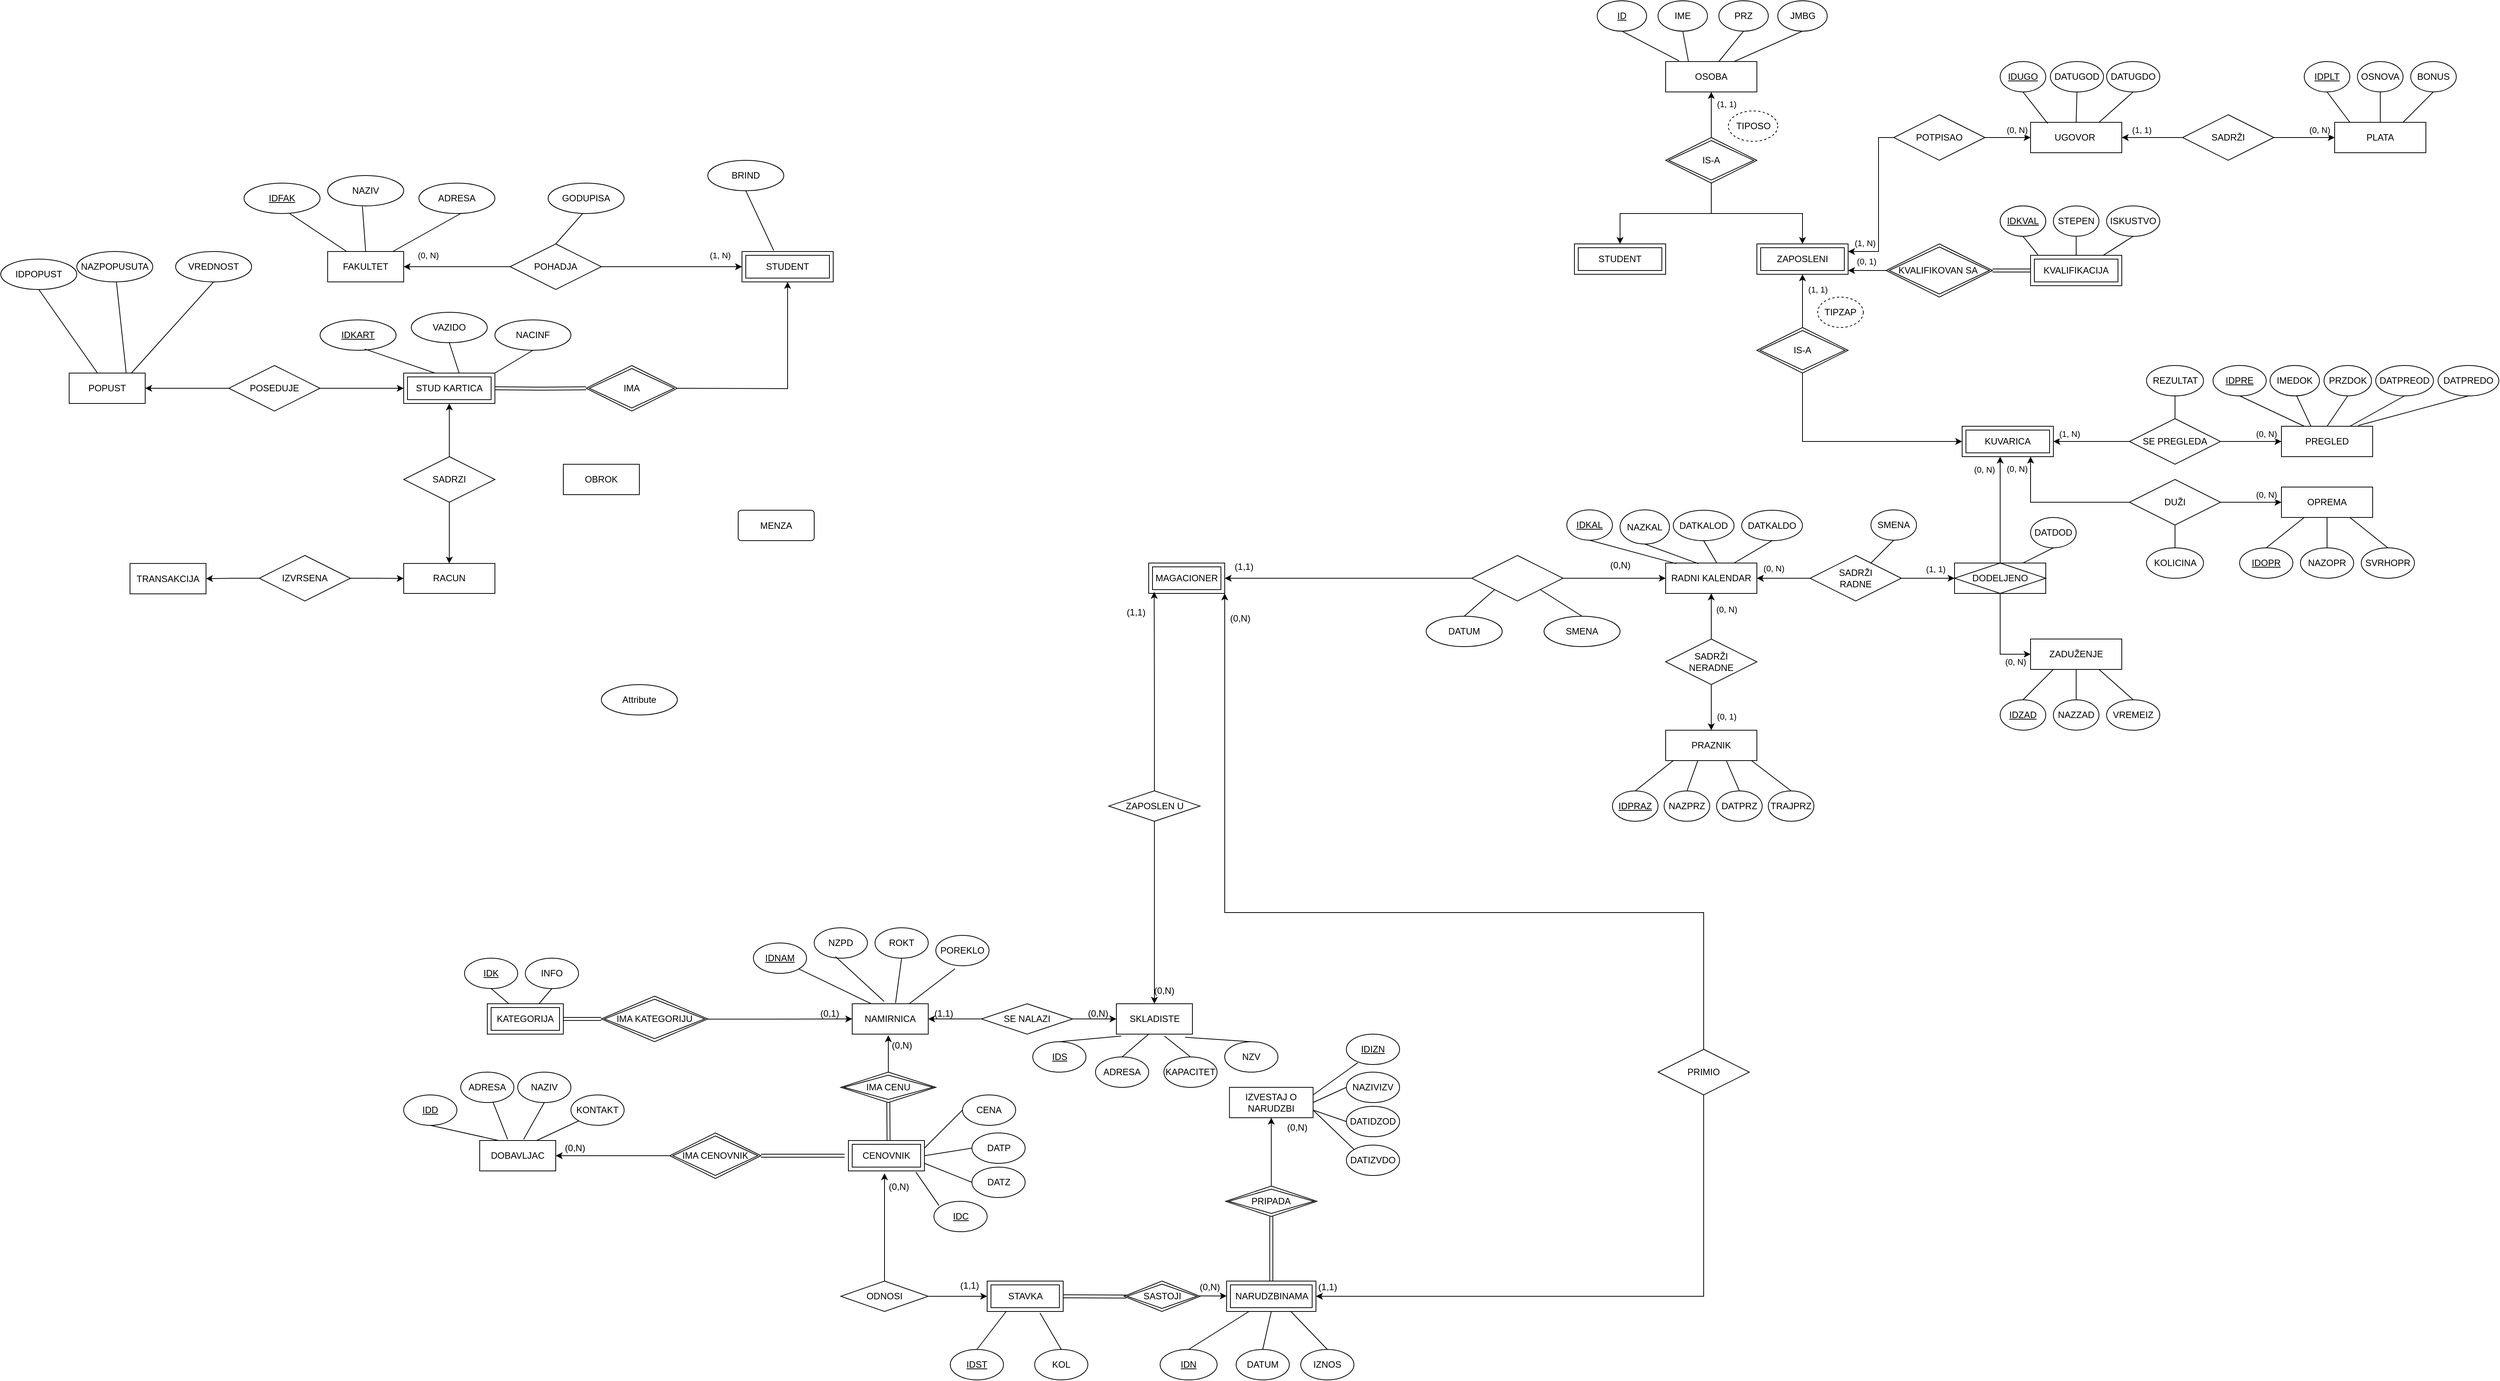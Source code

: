 <mxfile version="21.3.2" type="github">
  <diagram name="Page-1" id="e56a1550-8fbb-45ad-956c-1786394a9013">
    <mxGraphModel dx="4947" dy="1139" grid="1" gridSize="10" guides="1" tooltips="1" connect="1" arrows="1" fold="1" page="1" pageScale="1" pageWidth="1700" pageHeight="1100" background="none" math="0" shadow="0">
      <root>
        <mxCell id="0" />
        <mxCell id="1" parent="0" />
        <mxCell id="bUNf0cNvldC5ubmhBDVS-56" value="PREGLED" style="whiteSpace=wrap;html=1;align=center;" parent="1" vertex="1">
          <mxGeometry x="1610" y="600" width="120" height="40" as="geometry" />
        </mxCell>
        <mxCell id="bUNf0cNvldC5ubmhBDVS-64" value="" style="endArrow=none;html=1;rounded=0;entryX=0.25;entryY=0;entryDx=0;entryDy=0;exitX=0.5;exitY=1;exitDx=0;exitDy=0;" parent="1" source="bUNf0cNvldC5ubmhBDVS-73" target="bUNf0cNvldC5ubmhBDVS-56" edge="1">
          <mxGeometry relative="1" as="geometry">
            <mxPoint x="1480" y="540" as="sourcePoint" />
            <mxPoint x="1480" y="590" as="targetPoint" />
          </mxGeometry>
        </mxCell>
        <mxCell id="bUNf0cNvldC5ubmhBDVS-65" value="" style="resizable=0;html=1;whiteSpace=wrap;align=right;verticalAlign=bottom;" parent="bUNf0cNvldC5ubmhBDVS-64" connectable="0" vertex="1">
          <mxGeometry x="1" relative="1" as="geometry" />
        </mxCell>
        <mxCell id="bUNf0cNvldC5ubmhBDVS-131" style="edgeStyle=orthogonalEdgeStyle;rounded=0;orthogonalLoop=1;jettySize=auto;html=1;" parent="1" source="bUNf0cNvldC5ubmhBDVS-70" target="bUNf0cNvldC5ubmhBDVS-122" edge="1">
          <mxGeometry relative="1" as="geometry">
            <Array as="points">
              <mxPoint x="1380" y="620" />
              <mxPoint x="1380" y="620" />
            </Array>
          </mxGeometry>
        </mxCell>
        <mxCell id="bUNf0cNvldC5ubmhBDVS-150" value="(1, N)" style="edgeLabel;html=1;align=center;verticalAlign=middle;resizable=0;points=[];" parent="bUNf0cNvldC5ubmhBDVS-131" vertex="1" connectable="0">
          <mxGeometry x="0.77" y="-1" relative="1" as="geometry">
            <mxPoint x="9" y="-9" as="offset" />
          </mxGeometry>
        </mxCell>
        <mxCell id="bUNf0cNvldC5ubmhBDVS-132" style="edgeStyle=orthogonalEdgeStyle;rounded=0;orthogonalLoop=1;jettySize=auto;html=1;" parent="1" source="bUNf0cNvldC5ubmhBDVS-70" target="bUNf0cNvldC5ubmhBDVS-56" edge="1">
          <mxGeometry relative="1" as="geometry">
            <Array as="points">
              <mxPoint x="1590" y="620" />
              <mxPoint x="1590" y="620" />
            </Array>
          </mxGeometry>
        </mxCell>
        <mxCell id="bUNf0cNvldC5ubmhBDVS-151" value="(0, N)" style="edgeLabel;html=1;align=center;verticalAlign=middle;resizable=0;points=[];" parent="bUNf0cNvldC5ubmhBDVS-132" vertex="1" connectable="0">
          <mxGeometry x="0.716" relative="1" as="geometry">
            <mxPoint x="-9" y="-10" as="offset" />
          </mxGeometry>
        </mxCell>
        <mxCell id="bUNf0cNvldC5ubmhBDVS-70" value="SE PREGLEDA" style="shape=rhombus;perimeter=rhombusPerimeter;whiteSpace=wrap;html=1;align=center;" parent="1" vertex="1">
          <mxGeometry x="1410" y="590" width="120" height="60" as="geometry" />
        </mxCell>
        <mxCell id="bUNf0cNvldC5ubmhBDVS-73" value="&lt;u&gt;IDPRE&lt;/u&gt;" style="ellipse;whiteSpace=wrap;html=1;align=center;" parent="1" vertex="1">
          <mxGeometry x="1520" y="520" width="70" height="40" as="geometry" />
        </mxCell>
        <mxCell id="bUNf0cNvldC5ubmhBDVS-76" value="OPREMA" style="whiteSpace=wrap;html=1;align=center;" parent="1" vertex="1">
          <mxGeometry x="1610" y="680" width="120" height="40" as="geometry" />
        </mxCell>
        <mxCell id="bUNf0cNvldC5ubmhBDVS-79" value="" style="edgeStyle=orthogonalEdgeStyle;rounded=0;orthogonalLoop=1;jettySize=auto;html=1;" parent="1" source="bUNf0cNvldC5ubmhBDVS-77" target="bUNf0cNvldC5ubmhBDVS-76" edge="1">
          <mxGeometry relative="1" as="geometry">
            <Array as="points">
              <mxPoint x="1560" y="700" />
              <mxPoint x="1560" y="700" />
            </Array>
          </mxGeometry>
        </mxCell>
        <mxCell id="bUNf0cNvldC5ubmhBDVS-154" value="(0, N)" style="edgeLabel;html=1;align=center;verticalAlign=middle;resizable=0;points=[];" parent="bUNf0cNvldC5ubmhBDVS-79" vertex="1" connectable="0">
          <mxGeometry x="0.692" relative="1" as="geometry">
            <mxPoint x="-8" y="-10" as="offset" />
          </mxGeometry>
        </mxCell>
        <mxCell id="bUNf0cNvldC5ubmhBDVS-138" style="edgeStyle=orthogonalEdgeStyle;rounded=0;orthogonalLoop=1;jettySize=auto;html=1;entryX=0.75;entryY=1;entryDx=0;entryDy=0;" parent="1" source="bUNf0cNvldC5ubmhBDVS-77" target="bUNf0cNvldC5ubmhBDVS-122" edge="1">
          <mxGeometry relative="1" as="geometry" />
        </mxCell>
        <mxCell id="bUNf0cNvldC5ubmhBDVS-155" value="(0, N)" style="edgeLabel;html=1;align=center;verticalAlign=middle;resizable=0;points=[];" parent="bUNf0cNvldC5ubmhBDVS-138" vertex="1" connectable="0">
          <mxGeometry x="0.842" y="1" relative="1" as="geometry">
            <mxPoint x="-17" y="1" as="offset" />
          </mxGeometry>
        </mxCell>
        <mxCell id="bUNf0cNvldC5ubmhBDVS-77" value="DUŽI" style="rhombus;whiteSpace=wrap;html=1;" parent="1" vertex="1">
          <mxGeometry x="1410" y="670" width="120" height="60" as="geometry" />
        </mxCell>
        <mxCell id="bUNf0cNvldC5ubmhBDVS-85" value="ZADUŽENJE" style="whiteSpace=wrap;html=1;align=center;" parent="1" vertex="1">
          <mxGeometry x="1280" y="880" width="120" height="40" as="geometry" />
        </mxCell>
        <mxCell id="bUNf0cNvldC5ubmhBDVS-87" style="edgeStyle=orthogonalEdgeStyle;rounded=0;orthogonalLoop=1;jettySize=auto;html=1;exitX=0.5;exitY=1;exitDx=0;exitDy=0;" parent="1" source="bUNf0cNvldC5ubmhBDVS-77" target="bUNf0cNvldC5ubmhBDVS-77" edge="1">
          <mxGeometry relative="1" as="geometry" />
        </mxCell>
        <mxCell id="bUNf0cNvldC5ubmhBDVS-90" style="edgeStyle=orthogonalEdgeStyle;rounded=0;orthogonalLoop=1;jettySize=auto;html=1;entryX=0;entryY=0.5;entryDx=0;entryDy=0;exitX=0.5;exitY=1;exitDx=0;exitDy=0;" parent="1" source="bUNf0cNvldC5ubmhBDVS-244" target="bUNf0cNvldC5ubmhBDVS-85" edge="1">
          <mxGeometry relative="1" as="geometry">
            <mxPoint x="1240.034" y="829.979" as="sourcePoint" />
          </mxGeometry>
        </mxCell>
        <mxCell id="bUNf0cNvldC5ubmhBDVS-153" value="(0, N)" style="edgeLabel;html=1;align=center;verticalAlign=middle;resizable=0;points=[];" parent="bUNf0cNvldC5ubmhBDVS-90" vertex="1" connectable="0">
          <mxGeometry x="0.667" y="-1" relative="1" as="geometry">
            <mxPoint y="9" as="offset" />
          </mxGeometry>
        </mxCell>
        <mxCell id="bUNf0cNvldC5ubmhBDVS-92" value="DATDOD" style="ellipse;whiteSpace=wrap;html=1;align=center;" parent="1" vertex="1">
          <mxGeometry x="1280" y="720" width="60" height="40" as="geometry" />
        </mxCell>
        <mxCell id="bUNf0cNvldC5ubmhBDVS-116" value="OSOBA" style="whiteSpace=wrap;html=1;align=center;" parent="1" vertex="1">
          <mxGeometry x="800" y="120" width="120" height="40" as="geometry" />
        </mxCell>
        <mxCell id="bUNf0cNvldC5ubmhBDVS-120" value="" style="edgeStyle=orthogonalEdgeStyle;rounded=0;orthogonalLoop=1;jettySize=auto;html=1;" parent="1" source="bUNf0cNvldC5ubmhBDVS-118" target="bUNf0cNvldC5ubmhBDVS-116" edge="1">
          <mxGeometry relative="1" as="geometry" />
        </mxCell>
        <mxCell id="bUNf0cNvldC5ubmhBDVS-278" value="(1, 1)" style="edgeLabel;html=1;align=center;verticalAlign=middle;resizable=0;points=[];" parent="bUNf0cNvldC5ubmhBDVS-120" connectable="0" vertex="1">
          <mxGeometry x="0.306" y="-1" relative="1" as="geometry">
            <mxPoint x="19" y="-5" as="offset" />
          </mxGeometry>
        </mxCell>
        <mxCell id="bUNf0cNvldC5ubmhBDVS-125" style="edgeStyle=orthogonalEdgeStyle;rounded=0;orthogonalLoop=1;jettySize=auto;html=1;entryX=0.5;entryY=0;entryDx=0;entryDy=0;" parent="1" source="bUNf0cNvldC5ubmhBDVS-118" target="bUNf0cNvldC5ubmhBDVS-121" edge="1">
          <mxGeometry relative="1" as="geometry" />
        </mxCell>
        <mxCell id="bUNf0cNvldC5ubmhBDVS-149" style="edgeStyle=orthogonalEdgeStyle;rounded=0;orthogonalLoop=1;jettySize=auto;html=1;" parent="1" source="bUNf0cNvldC5ubmhBDVS-118" target="bUNf0cNvldC5ubmhBDVS-147" edge="1">
          <mxGeometry relative="1" as="geometry" />
        </mxCell>
        <mxCell id="bUNf0cNvldC5ubmhBDVS-118" value="IS-A" style="shape=rhombus;double=1;perimeter=rhombusPerimeter;whiteSpace=wrap;html=1;align=center;" parent="1" vertex="1">
          <mxGeometry x="800" y="220" width="120" height="60" as="geometry" />
        </mxCell>
        <mxCell id="bUNf0cNvldC5ubmhBDVS-121" value="STUDENT" style="shape=ext;margin=3;double=1;whiteSpace=wrap;html=1;align=center;" parent="1" vertex="1">
          <mxGeometry x="680" y="360" width="120" height="40" as="geometry" />
        </mxCell>
        <mxCell id="bUNf0cNvldC5ubmhBDVS-122" value="KUVARICA" style="shape=ext;margin=3;double=1;whiteSpace=wrap;html=1;align=center;" parent="1" vertex="1">
          <mxGeometry x="1190" y="600" width="120" height="40" as="geometry" />
        </mxCell>
        <mxCell id="bUNf0cNvldC5ubmhBDVS-133" value="REZULTAT" style="ellipse;whiteSpace=wrap;html=1;align=center;" parent="1" vertex="1">
          <mxGeometry x="1432.5" y="520" width="75" height="40" as="geometry" />
        </mxCell>
        <mxCell id="bUNf0cNvldC5ubmhBDVS-135" value="" style="endArrow=none;html=1;rounded=0;entryX=0.5;entryY=0;entryDx=0;entryDy=0;exitX=0.5;exitY=1;exitDx=0;exitDy=0;" parent="1" source="bUNf0cNvldC5ubmhBDVS-133" target="bUNf0cNvldC5ubmhBDVS-70" edge="1">
          <mxGeometry relative="1" as="geometry">
            <mxPoint x="1455" y="532" as="sourcePoint" />
            <mxPoint x="1485" y="610" as="targetPoint" />
          </mxGeometry>
        </mxCell>
        <mxCell id="bUNf0cNvldC5ubmhBDVS-136" value="" style="resizable=0;html=1;whiteSpace=wrap;align=right;verticalAlign=bottom;" parent="bUNf0cNvldC5ubmhBDVS-135" connectable="0" vertex="1">
          <mxGeometry x="1" relative="1" as="geometry" />
        </mxCell>
        <mxCell id="bUNf0cNvldC5ubmhBDVS-139" value="&lt;u&gt;ID&lt;/u&gt;" style="ellipse;whiteSpace=wrap;html=1;align=center;" parent="1" vertex="1">
          <mxGeometry x="710" y="40" width="65" height="40" as="geometry" />
        </mxCell>
        <mxCell id="bUNf0cNvldC5ubmhBDVS-140" value="IME" style="ellipse;whiteSpace=wrap;html=1;align=center;" parent="1" vertex="1">
          <mxGeometry x="790" y="40" width="65" height="40" as="geometry" />
        </mxCell>
        <mxCell id="bUNf0cNvldC5ubmhBDVS-141" value="PRZ" style="ellipse;whiteSpace=wrap;html=1;align=center;" parent="1" vertex="1">
          <mxGeometry x="870" y="40" width="65" height="40" as="geometry" />
        </mxCell>
        <mxCell id="bUNf0cNvldC5ubmhBDVS-142" value="JMBG" style="ellipse;whiteSpace=wrap;html=1;align=center;" parent="1" vertex="1">
          <mxGeometry x="947.5" y="40" width="65" height="40" as="geometry" />
        </mxCell>
        <mxCell id="bUNf0cNvldC5ubmhBDVS-143" value="" style="endArrow=none;html=1;rounded=0;exitX=0.5;exitY=1;exitDx=0;exitDy=0;entryX=0.146;entryY=-0.024;entryDx=0;entryDy=0;entryPerimeter=0;" parent="1" source="bUNf0cNvldC5ubmhBDVS-139" target="bUNf0cNvldC5ubmhBDVS-116" edge="1">
          <mxGeometry relative="1" as="geometry">
            <mxPoint x="1000" y="580" as="sourcePoint" />
            <mxPoint x="1160" y="580" as="targetPoint" />
          </mxGeometry>
        </mxCell>
        <mxCell id="bUNf0cNvldC5ubmhBDVS-144" value="" style="endArrow=none;html=1;rounded=0;exitX=0.5;exitY=1;exitDx=0;exitDy=0;entryX=0.25;entryY=0;entryDx=0;entryDy=0;" parent="1" source="bUNf0cNvldC5ubmhBDVS-140" target="bUNf0cNvldC5ubmhBDVS-116" edge="1">
          <mxGeometry relative="1" as="geometry">
            <mxPoint x="798.5" y="60" as="sourcePoint" />
            <mxPoint x="921.5" y="119" as="targetPoint" />
          </mxGeometry>
        </mxCell>
        <mxCell id="bUNf0cNvldC5ubmhBDVS-145" value="" style="endArrow=none;html=1;rounded=0;exitX=0.5;exitY=1;exitDx=0;exitDy=0;entryX=0.583;entryY=0;entryDx=0;entryDy=0;entryPerimeter=0;" parent="1" source="bUNf0cNvldC5ubmhBDVS-141" target="bUNf0cNvldC5ubmhBDVS-116" edge="1">
          <mxGeometry relative="1" as="geometry">
            <mxPoint x="715" y="80" as="sourcePoint" />
            <mxPoint x="838" y="139" as="targetPoint" />
          </mxGeometry>
        </mxCell>
        <mxCell id="bUNf0cNvldC5ubmhBDVS-146" value="" style="endArrow=none;html=1;rounded=0;exitX=0.5;exitY=1;exitDx=0;exitDy=0;entryX=0.75;entryY=0;entryDx=0;entryDy=0;" parent="1" source="bUNf0cNvldC5ubmhBDVS-142" target="bUNf0cNvldC5ubmhBDVS-116" edge="1">
          <mxGeometry relative="1" as="geometry">
            <mxPoint x="725" y="90" as="sourcePoint" />
            <mxPoint x="900" y="120" as="targetPoint" />
          </mxGeometry>
        </mxCell>
        <mxCell id="bUNf0cNvldC5ubmhBDVS-147" value="ZAPOSLENI" style="shape=ext;margin=3;double=1;whiteSpace=wrap;html=1;align=center;" parent="1" vertex="1">
          <mxGeometry x="920" y="360" width="120" height="40" as="geometry" />
        </mxCell>
        <mxCell id="bUNf0cNvldC5ubmhBDVS-157" value="KOLICINA" style="ellipse;whiteSpace=wrap;html=1;align=center;" parent="1" vertex="1">
          <mxGeometry x="1432.5" y="760" width="75" height="40" as="geometry" />
        </mxCell>
        <mxCell id="bUNf0cNvldC5ubmhBDVS-158" value="" style="endArrow=none;html=1;rounded=0;exitX=0.5;exitY=1;exitDx=0;exitDy=0;entryX=0.5;entryY=0;entryDx=0;entryDy=0;" parent="1" source="bUNf0cNvldC5ubmhBDVS-77" target="bUNf0cNvldC5ubmhBDVS-157" edge="1">
          <mxGeometry relative="1" as="geometry">
            <mxPoint x="1370" y="480" as="sourcePoint" />
            <mxPoint x="1530" y="480" as="targetPoint" />
          </mxGeometry>
        </mxCell>
        <mxCell id="bUNf0cNvldC5ubmhBDVS-159" value="UGOVOR&amp;nbsp;" style="whiteSpace=wrap;html=1;align=center;" parent="1" vertex="1">
          <mxGeometry x="1280" y="200" width="120" height="40" as="geometry" />
        </mxCell>
        <mxCell id="bUNf0cNvldC5ubmhBDVS-160" value="PLATA" style="whiteSpace=wrap;html=1;align=center;" parent="1" vertex="1">
          <mxGeometry x="1680" y="200" width="120" height="40" as="geometry" />
        </mxCell>
        <mxCell id="bUNf0cNvldC5ubmhBDVS-169" style="edgeStyle=orthogonalEdgeStyle;rounded=0;orthogonalLoop=1;jettySize=auto;html=1;entryX=0;entryY=0.5;entryDx=0;entryDy=0;" parent="1" source="bUNf0cNvldC5ubmhBDVS-161" target="bUNf0cNvldC5ubmhBDVS-159" edge="1">
          <mxGeometry relative="1" as="geometry" />
        </mxCell>
        <mxCell id="bUNf0cNvldC5ubmhBDVS-180" value="(0, N)" style="edgeLabel;html=1;align=center;verticalAlign=middle;resizable=0;points=[];" parent="bUNf0cNvldC5ubmhBDVS-169" vertex="1" connectable="0">
          <mxGeometry x="0.383" relative="1" as="geometry">
            <mxPoint y="-10" as="offset" />
          </mxGeometry>
        </mxCell>
        <mxCell id="bUNf0cNvldC5ubmhBDVS-173" style="edgeStyle=orthogonalEdgeStyle;rounded=0;orthogonalLoop=1;jettySize=auto;html=1;entryX=1;entryY=0.25;entryDx=0;entryDy=0;" parent="1" source="bUNf0cNvldC5ubmhBDVS-161" target="bUNf0cNvldC5ubmhBDVS-147" edge="1">
          <mxGeometry relative="1" as="geometry">
            <Array as="points">
              <mxPoint x="1080" y="220" />
              <mxPoint x="1080" y="370" />
            </Array>
          </mxGeometry>
        </mxCell>
        <mxCell id="bUNf0cNvldC5ubmhBDVS-177" value="(1, N)" style="edgeLabel;html=1;align=center;verticalAlign=middle;resizable=0;points=[];" parent="bUNf0cNvldC5ubmhBDVS-173" vertex="1" connectable="0">
          <mxGeometry x="0.822" y="1" relative="1" as="geometry">
            <mxPoint x="3" y="-12" as="offset" />
          </mxGeometry>
        </mxCell>
        <mxCell id="bUNf0cNvldC5ubmhBDVS-161" value="POTPISAO" style="shape=rhombus;perimeter=rhombusPerimeter;whiteSpace=wrap;html=1;align=center;" parent="1" vertex="1">
          <mxGeometry x="1100" y="190" width="120" height="60" as="geometry" />
        </mxCell>
        <mxCell id="bUNf0cNvldC5ubmhBDVS-165" style="edgeStyle=orthogonalEdgeStyle;rounded=0;orthogonalLoop=1;jettySize=auto;html=1;entryX=1;entryY=0.5;entryDx=0;entryDy=0;" parent="1" source="bUNf0cNvldC5ubmhBDVS-164" target="bUNf0cNvldC5ubmhBDVS-159" edge="1">
          <mxGeometry relative="1" as="geometry" />
        </mxCell>
        <mxCell id="bUNf0cNvldC5ubmhBDVS-220" value="(1, 1)" style="edgeLabel;html=1;align=center;verticalAlign=middle;resizable=0;points=[];" parent="bUNf0cNvldC5ubmhBDVS-165" connectable="0" vertex="1">
          <mxGeometry x="0.302" relative="1" as="geometry">
            <mxPoint x="-2" y="-10" as="offset" />
          </mxGeometry>
        </mxCell>
        <mxCell id="bUNf0cNvldC5ubmhBDVS-166" style="edgeStyle=orthogonalEdgeStyle;rounded=0;orthogonalLoop=1;jettySize=auto;html=1;entryX=0;entryY=0.5;entryDx=0;entryDy=0;" parent="1" source="bUNf0cNvldC5ubmhBDVS-164" target="bUNf0cNvldC5ubmhBDVS-160" edge="1">
          <mxGeometry relative="1" as="geometry" />
        </mxCell>
        <mxCell id="bUNf0cNvldC5ubmhBDVS-175" value="(0, N)" style="edgeLabel;html=1;align=center;verticalAlign=middle;resizable=0;points=[];" parent="bUNf0cNvldC5ubmhBDVS-166" vertex="1" connectable="0">
          <mxGeometry x="0.65" y="1" relative="1" as="geometry">
            <mxPoint x="-6" y="-9" as="offset" />
          </mxGeometry>
        </mxCell>
        <mxCell id="bUNf0cNvldC5ubmhBDVS-164" value="SADRŽI" style="shape=rhombus;perimeter=rhombusPerimeter;whiteSpace=wrap;html=1;align=center;" parent="1" vertex="1">
          <mxGeometry x="1480" y="190" width="120" height="60" as="geometry" />
        </mxCell>
        <mxCell id="bUNf0cNvldC5ubmhBDVS-181" value="&lt;u&gt;IDPLT&lt;/u&gt;" style="ellipse;whiteSpace=wrap;html=1;align=center;" parent="1" vertex="1">
          <mxGeometry x="1640" y="120" width="60" height="40" as="geometry" />
        </mxCell>
        <mxCell id="bUNf0cNvldC5ubmhBDVS-182" value="BONUS" style="ellipse;whiteSpace=wrap;html=1;align=center;" parent="1" vertex="1">
          <mxGeometry x="1780" y="120" width="60" height="40" as="geometry" />
        </mxCell>
        <mxCell id="bUNf0cNvldC5ubmhBDVS-183" value="OSNOVA" style="ellipse;whiteSpace=wrap;html=1;align=center;" parent="1" vertex="1">
          <mxGeometry x="1710" y="120" width="60" height="40" as="geometry" />
        </mxCell>
        <mxCell id="bUNf0cNvldC5ubmhBDVS-184" value="" style="endArrow=none;html=1;rounded=0;exitX=0.5;exitY=1;exitDx=0;exitDy=0;entryX=0.167;entryY=0;entryDx=0;entryDy=0;entryPerimeter=0;" parent="1" source="bUNf0cNvldC5ubmhBDVS-181" target="bUNf0cNvldC5ubmhBDVS-160" edge="1">
          <mxGeometry relative="1" as="geometry">
            <mxPoint x="1590" y="110" as="sourcePoint" />
            <mxPoint x="1750" y="110" as="targetPoint" />
          </mxGeometry>
        </mxCell>
        <mxCell id="bUNf0cNvldC5ubmhBDVS-185" value="" style="endArrow=none;html=1;rounded=0;entryX=0.5;entryY=1;entryDx=0;entryDy=0;" parent="1" target="bUNf0cNvldC5ubmhBDVS-183" edge="1">
          <mxGeometry relative="1" as="geometry">
            <mxPoint x="1740" y="200" as="sourcePoint" />
            <mxPoint x="1750" y="110" as="targetPoint" />
          </mxGeometry>
        </mxCell>
        <mxCell id="bUNf0cNvldC5ubmhBDVS-186" value="" style="endArrow=none;html=1;rounded=0;entryX=0.5;entryY=1;entryDx=0;entryDy=0;exitX=0.75;exitY=0;exitDx=0;exitDy=0;" parent="1" source="bUNf0cNvldC5ubmhBDVS-160" edge="1">
          <mxGeometry relative="1" as="geometry">
            <mxPoint x="1809.76" y="200" as="sourcePoint" />
            <mxPoint x="1809.76" y="160" as="targetPoint" />
          </mxGeometry>
        </mxCell>
        <mxCell id="bUNf0cNvldC5ubmhBDVS-187" value="&lt;u&gt;IDUGO&lt;/u&gt;" style="ellipse;whiteSpace=wrap;html=1;align=center;" parent="1" vertex="1">
          <mxGeometry x="1240" y="120" width="60" height="40" as="geometry" />
        </mxCell>
        <mxCell id="bUNf0cNvldC5ubmhBDVS-188" value="DATUGOD" style="ellipse;whiteSpace=wrap;html=1;align=center;" parent="1" vertex="1">
          <mxGeometry x="1306" y="120" width="70" height="40" as="geometry" />
        </mxCell>
        <mxCell id="bUNf0cNvldC5ubmhBDVS-189" value="DATUGDO" style="ellipse;whiteSpace=wrap;html=1;align=center;" parent="1" vertex="1">
          <mxGeometry x="1380" y="120" width="70" height="40" as="geometry" />
        </mxCell>
        <mxCell id="bUNf0cNvldC5ubmhBDVS-190" value="" style="endArrow=none;html=1;rounded=0;exitX=0.5;exitY=1;exitDx=0;exitDy=0;entryX=0.188;entryY=0.039;entryDx=0;entryDy=0;entryPerimeter=0;" parent="1" source="bUNf0cNvldC5ubmhBDVS-187" target="bUNf0cNvldC5ubmhBDVS-159" edge="1">
          <mxGeometry relative="1" as="geometry">
            <mxPoint x="1410" y="180" as="sourcePoint" />
            <mxPoint x="1570" y="180" as="targetPoint" />
          </mxGeometry>
        </mxCell>
        <mxCell id="bUNf0cNvldC5ubmhBDVS-191" value="" style="endArrow=none;html=1;rounded=0;exitX=0.5;exitY=1;exitDx=0;exitDy=0;entryX=0.5;entryY=0;entryDx=0;entryDy=0;" parent="1" source="bUNf0cNvldC5ubmhBDVS-188" target="bUNf0cNvldC5ubmhBDVS-159" edge="1">
          <mxGeometry relative="1" as="geometry">
            <mxPoint x="1280" y="170" as="sourcePoint" />
            <mxPoint x="1313" y="212" as="targetPoint" />
          </mxGeometry>
        </mxCell>
        <mxCell id="bUNf0cNvldC5ubmhBDVS-192" value="" style="endArrow=none;html=1;rounded=0;exitX=0.5;exitY=1;exitDx=0;exitDy=0;entryX=0.75;entryY=0;entryDx=0;entryDy=0;" parent="1" source="bUNf0cNvldC5ubmhBDVS-189" target="bUNf0cNvldC5ubmhBDVS-159" edge="1">
          <mxGeometry relative="1" as="geometry">
            <mxPoint x="1350" y="170" as="sourcePoint" />
            <mxPoint x="1350" y="210" as="targetPoint" />
          </mxGeometry>
        </mxCell>
        <mxCell id="bUNf0cNvldC5ubmhBDVS-194" value="DATPREOD" style="ellipse;whiteSpace=wrap;html=1;align=center;" parent="1" vertex="1">
          <mxGeometry x="1734" y="520" width="76" height="40" as="geometry" />
        </mxCell>
        <mxCell id="bUNf0cNvldC5ubmhBDVS-196" value="DATPREDO" style="ellipse;whiteSpace=wrap;html=1;align=center;" parent="1" vertex="1">
          <mxGeometry x="1816" y="520" width="80" height="40" as="geometry" />
        </mxCell>
        <mxCell id="bUNf0cNvldC5ubmhBDVS-197" value="" style="endArrow=none;html=1;rounded=0;exitX=0.5;exitY=1;exitDx=0;exitDy=0;entryX=0.843;entryY=-0.025;entryDx=0;entryDy=0;entryPerimeter=0;" parent="1" source="bUNf0cNvldC5ubmhBDVS-196" target="bUNf0cNvldC5ubmhBDVS-56" edge="1">
          <mxGeometry relative="1" as="geometry">
            <mxPoint x="1455" y="580" as="sourcePoint" />
            <mxPoint x="1835" y="600" as="targetPoint" />
          </mxGeometry>
        </mxCell>
        <mxCell id="bUNf0cNvldC5ubmhBDVS-198" value="&lt;u&gt;IDOPR&lt;/u&gt;" style="ellipse;whiteSpace=wrap;html=1;align=center;" parent="1" vertex="1">
          <mxGeometry x="1555" y="760" width="70" height="40" as="geometry" />
        </mxCell>
        <mxCell id="bUNf0cNvldC5ubmhBDVS-199" value="NAZOPR" style="ellipse;whiteSpace=wrap;html=1;align=center;" parent="1" vertex="1">
          <mxGeometry x="1635" y="760" width="70" height="40" as="geometry" />
        </mxCell>
        <mxCell id="bUNf0cNvldC5ubmhBDVS-201" value="SVRHOPR" style="ellipse;whiteSpace=wrap;html=1;align=center;" parent="1" vertex="1">
          <mxGeometry x="1715" y="760" width="70" height="40" as="geometry" />
        </mxCell>
        <mxCell id="bUNf0cNvldC5ubmhBDVS-202" value="" style="endArrow=none;html=1;rounded=0;exitX=0.5;exitY=0;exitDx=0;exitDy=0;entryX=0.25;entryY=1;entryDx=0;entryDy=0;" parent="1" source="bUNf0cNvldC5ubmhBDVS-198" target="bUNf0cNvldC5ubmhBDVS-76" edge="1">
          <mxGeometry relative="1" as="geometry">
            <mxPoint x="1710" y="590" as="sourcePoint" />
            <mxPoint x="1660" y="720" as="targetPoint" />
          </mxGeometry>
        </mxCell>
        <mxCell id="bUNf0cNvldC5ubmhBDVS-203" value="" style="endArrow=none;html=1;rounded=0;exitX=0.5;exitY=0;exitDx=0;exitDy=0;entryX=0.5;entryY=1;entryDx=0;entryDy=0;" parent="1" source="bUNf0cNvldC5ubmhBDVS-199" target="bUNf0cNvldC5ubmhBDVS-76" edge="1">
          <mxGeometry relative="1" as="geometry">
            <mxPoint x="1600" y="770" as="sourcePoint" />
            <mxPoint x="1650" y="730" as="targetPoint" />
          </mxGeometry>
        </mxCell>
        <mxCell id="bUNf0cNvldC5ubmhBDVS-204" value="" style="endArrow=none;html=1;rounded=0;exitX=0.5;exitY=0;exitDx=0;exitDy=0;entryX=0.75;entryY=1;entryDx=0;entryDy=0;" parent="1" source="bUNf0cNvldC5ubmhBDVS-201" target="bUNf0cNvldC5ubmhBDVS-76" edge="1">
          <mxGeometry relative="1" as="geometry">
            <mxPoint x="1680" y="770" as="sourcePoint" />
            <mxPoint x="1680" y="730" as="targetPoint" />
          </mxGeometry>
        </mxCell>
        <mxCell id="bUNf0cNvldC5ubmhBDVS-206" style="edgeStyle=orthogonalEdgeStyle;rounded=0;orthogonalLoop=1;jettySize=auto;html=1;entryX=0.5;entryY=1;entryDx=0;entryDy=0;" parent="1" source="bUNf0cNvldC5ubmhBDVS-205" target="bUNf0cNvldC5ubmhBDVS-147" edge="1">
          <mxGeometry relative="1" as="geometry" />
        </mxCell>
        <mxCell id="bUNf0cNvldC5ubmhBDVS-274" value="(1, 1)" style="edgeLabel;html=1;align=center;verticalAlign=middle;resizable=0;points=[];" parent="bUNf0cNvldC5ubmhBDVS-206" connectable="0" vertex="1">
          <mxGeometry x="0.31" relative="1" as="geometry">
            <mxPoint x="20" y="-4" as="offset" />
          </mxGeometry>
        </mxCell>
        <mxCell id="bUNf0cNvldC5ubmhBDVS-273" style="edgeStyle=orthogonalEdgeStyle;rounded=0;orthogonalLoop=1;jettySize=auto;html=1;entryX=0;entryY=0.5;entryDx=0;entryDy=0;exitX=0.5;exitY=1;exitDx=0;exitDy=0;" parent="1" source="bUNf0cNvldC5ubmhBDVS-205" target="bUNf0cNvldC5ubmhBDVS-122" edge="1">
          <mxGeometry relative="1" as="geometry" />
        </mxCell>
        <mxCell id="bUNf0cNvldC5ubmhBDVS-205" value="IS-A" style="shape=rhombus;double=1;perimeter=rhombusPerimeter;whiteSpace=wrap;html=1;align=center;" parent="1" vertex="1">
          <mxGeometry x="920" y="470" width="120" height="60" as="geometry" />
        </mxCell>
        <mxCell id="bUNf0cNvldC5ubmhBDVS-208" value="&lt;u&gt;IDZAD&lt;/u&gt;" style="ellipse;whiteSpace=wrap;html=1;align=center;" parent="1" vertex="1">
          <mxGeometry x="1240" y="960" width="60" height="40" as="geometry" />
        </mxCell>
        <mxCell id="bUNf0cNvldC5ubmhBDVS-209" value="VREMEIZ" style="ellipse;whiteSpace=wrap;html=1;align=center;" parent="1" vertex="1">
          <mxGeometry x="1380" y="960" width="70" height="40" as="geometry" />
        </mxCell>
        <mxCell id="bUNf0cNvldC5ubmhBDVS-210" value="NAZZAD" style="ellipse;whiteSpace=wrap;html=1;align=center;" parent="1" vertex="1">
          <mxGeometry x="1310" y="960" width="60" height="40" as="geometry" />
        </mxCell>
        <mxCell id="bUNf0cNvldC5ubmhBDVS-212" value="" style="endArrow=none;html=1;rounded=0;exitX=0.5;exitY=0;exitDx=0;exitDy=0;entryX=0.25;entryY=1;entryDx=0;entryDy=0;" parent="1" source="bUNf0cNvldC5ubmhBDVS-208" target="bUNf0cNvldC5ubmhBDVS-85" edge="1">
          <mxGeometry relative="1" as="geometry">
            <mxPoint x="1320" y="640" as="sourcePoint" />
            <mxPoint x="1480" y="640" as="targetPoint" />
          </mxGeometry>
        </mxCell>
        <mxCell id="bUNf0cNvldC5ubmhBDVS-213" value="" style="endArrow=none;html=1;rounded=0;exitX=0.5;exitY=0;exitDx=0;exitDy=0;entryX=0.5;entryY=1;entryDx=0;entryDy=0;" parent="1" source="bUNf0cNvldC5ubmhBDVS-210" target="bUNf0cNvldC5ubmhBDVS-85" edge="1">
          <mxGeometry relative="1" as="geometry">
            <mxPoint x="1280" y="970" as="sourcePoint" />
            <mxPoint x="1320" y="930" as="targetPoint" />
          </mxGeometry>
        </mxCell>
        <mxCell id="bUNf0cNvldC5ubmhBDVS-214" value="" style="endArrow=none;html=1;rounded=0;exitX=0.5;exitY=0;exitDx=0;exitDy=0;entryX=0.75;entryY=1;entryDx=0;entryDy=0;" parent="1" source="bUNf0cNvldC5ubmhBDVS-209" target="bUNf0cNvldC5ubmhBDVS-85" edge="1">
          <mxGeometry relative="1" as="geometry">
            <mxPoint x="1290" y="980" as="sourcePoint" />
            <mxPoint x="1330" y="940" as="targetPoint" />
          </mxGeometry>
        </mxCell>
        <mxCell id="Y-CXUxym0TZlI0GYsN8G-2" value="NAMIRNICA" style="whiteSpace=wrap;html=1;align=center;" parent="1" vertex="1">
          <mxGeometry x="-270" y="1360" width="100" height="40" as="geometry" />
        </mxCell>
        <mxCell id="bUNf0cNvldC5ubmhBDVS-215" value="IMEDOK" style="ellipse;whiteSpace=wrap;html=1;align=center;" parent="1" vertex="1">
          <mxGeometry x="1595" y="520" width="65" height="40" as="geometry" />
        </mxCell>
        <mxCell id="Y-CXUxym0TZlI0GYsN8G-3" value="IDNAM" style="ellipse;whiteSpace=wrap;html=1;align=center;fontStyle=4;" parent="1" vertex="1">
          <mxGeometry x="-400" y="1280" width="70" height="40" as="geometry" />
        </mxCell>
        <mxCell id="bUNf0cNvldC5ubmhBDVS-216" value="PRZDOK" style="ellipse;whiteSpace=wrap;html=1;align=center;" parent="1" vertex="1">
          <mxGeometry x="1666" y="520" width="62.5" height="40" as="geometry" />
        </mxCell>
        <mxCell id="Y-CXUxym0TZlI0GYsN8G-5" value="" style="endArrow=none;html=1;rounded=0;exitX=1;exitY=1;exitDx=0;exitDy=0;entryX=0.25;entryY=0;entryDx=0;entryDy=0;" parent="1" source="Y-CXUxym0TZlI0GYsN8G-3" target="Y-CXUxym0TZlI0GYsN8G-2" edge="1">
          <mxGeometry relative="1" as="geometry">
            <mxPoint x="-290" y="1350" as="sourcePoint" />
            <mxPoint x="-130" y="1350" as="targetPoint" />
            <Array as="points" />
          </mxGeometry>
        </mxCell>
        <mxCell id="bUNf0cNvldC5ubmhBDVS-217" value="" style="endArrow=none;html=1;rounded=0;exitX=0.5;exitY=1;exitDx=0;exitDy=0;entryX=0.325;entryY=0.011;entryDx=0;entryDy=0;entryPerimeter=0;" parent="1" target="bUNf0cNvldC5ubmhBDVS-56" edge="1">
          <mxGeometry relative="1" as="geometry">
            <mxPoint x="1630" y="560" as="sourcePoint" />
            <mxPoint x="1666" y="600" as="targetPoint" />
          </mxGeometry>
        </mxCell>
        <mxCell id="Y-CXUxym0TZlI0GYsN8G-8" value="NZPD" style="ellipse;whiteSpace=wrap;html=1;align=center;" parent="1" vertex="1">
          <mxGeometry x="-320" y="1260" width="70" height="40" as="geometry" />
        </mxCell>
        <mxCell id="bUNf0cNvldC5ubmhBDVS-218" value="" style="endArrow=none;html=1;rounded=0;exitX=0.5;exitY=1;exitDx=0;exitDy=0;entryX=0.5;entryY=0;entryDx=0;entryDy=0;" parent="1" source="bUNf0cNvldC5ubmhBDVS-216" target="bUNf0cNvldC5ubmhBDVS-56" edge="1">
          <mxGeometry relative="1" as="geometry">
            <mxPoint x="1779" y="570" as="sourcePoint" />
            <mxPoint x="1815" y="610" as="targetPoint" />
          </mxGeometry>
        </mxCell>
        <mxCell id="Y-CXUxym0TZlI0GYsN8G-9" value="" style="endArrow=none;html=1;rounded=0;exitX=0.42;exitY=-0.075;exitDx=0;exitDy=0;exitPerimeter=0;entryX=0.4;entryY=0.95;entryDx=0;entryDy=0;entryPerimeter=0;" parent="1" source="Y-CXUxym0TZlI0GYsN8G-2" target="Y-CXUxym0TZlI0GYsN8G-8" edge="1">
          <mxGeometry relative="1" as="geometry">
            <mxPoint x="-220" y="1370" as="sourcePoint" />
            <mxPoint x="-60" y="1370" as="targetPoint" />
          </mxGeometry>
        </mxCell>
        <mxCell id="bUNf0cNvldC5ubmhBDVS-219" value="" style="endArrow=none;html=1;rounded=0;exitX=0.5;exitY=1;exitDx=0;exitDy=0;entryX=0.75;entryY=0;entryDx=0;entryDy=0;" parent="1" source="bUNf0cNvldC5ubmhBDVS-194" target="bUNf0cNvldC5ubmhBDVS-56" edge="1">
          <mxGeometry relative="1" as="geometry">
            <mxPoint x="1789" y="580" as="sourcePoint" />
            <mxPoint x="1825" y="620" as="targetPoint" />
          </mxGeometry>
        </mxCell>
        <mxCell id="Y-CXUxym0TZlI0GYsN8G-10" value="ROKT" style="ellipse;whiteSpace=wrap;html=1;align=center;" parent="1" vertex="1">
          <mxGeometry x="-240" y="1260" width="70" height="40" as="geometry" />
        </mxCell>
        <mxCell id="bUNf0cNvldC5ubmhBDVS-222" value="KVALIFIKACIJA" style="shape=ext;margin=3;double=1;whiteSpace=wrap;html=1;align=center;" parent="1" vertex="1">
          <mxGeometry x="1280" y="375" width="120" height="40" as="geometry" />
        </mxCell>
        <mxCell id="Y-CXUxym0TZlI0GYsN8G-11" value="" style="endArrow=none;html=1;rounded=0;exitX=0.57;exitY=-0.025;exitDx=0;exitDy=0;exitPerimeter=0;entryX=0.5;entryY=1;entryDx=0;entryDy=0;" parent="1" source="Y-CXUxym0TZlI0GYsN8G-2" target="Y-CXUxym0TZlI0GYsN8G-10" edge="1">
          <mxGeometry relative="1" as="geometry">
            <mxPoint x="-210" y="1350" as="sourcePoint" />
            <mxPoint x="-50" y="1350" as="targetPoint" />
          </mxGeometry>
        </mxCell>
        <mxCell id="bUNf0cNvldC5ubmhBDVS-227" style="edgeStyle=orthogonalEdgeStyle;rounded=0;orthogonalLoop=1;jettySize=auto;html=1;" parent="1" source="bUNf0cNvldC5ubmhBDVS-223" edge="1">
          <mxGeometry relative="1" as="geometry">
            <mxPoint x="1040" y="395" as="targetPoint" />
          </mxGeometry>
        </mxCell>
        <mxCell id="bUNf0cNvldC5ubmhBDVS-229" value="(0, 1)" style="edgeLabel;html=1;align=center;verticalAlign=middle;resizable=0;points=[];" parent="bUNf0cNvldC5ubmhBDVS-227" connectable="0" vertex="1">
          <mxGeometry x="0.277" y="-2" relative="1" as="geometry">
            <mxPoint x="5" y="-11" as="offset" />
          </mxGeometry>
        </mxCell>
        <mxCell id="Y-CXUxym0TZlI0GYsN8G-12" value="POREKLO" style="ellipse;whiteSpace=wrap;html=1;align=center;" parent="1" vertex="1">
          <mxGeometry x="-160" y="1270" width="70" height="40" as="geometry" />
        </mxCell>
        <mxCell id="bUNf0cNvldC5ubmhBDVS-223" value="KVALIFIKOVAN SA&amp;nbsp;" style="shape=rhombus;double=1;perimeter=rhombusPerimeter;whiteSpace=wrap;html=1;align=center;" parent="1" vertex="1">
          <mxGeometry x="1090" y="360" width="140" height="70" as="geometry" />
        </mxCell>
        <mxCell id="Y-CXUxym0TZlI0GYsN8G-13" value="" style="endArrow=none;html=1;rounded=0;exitX=0.75;exitY=0;exitDx=0;exitDy=0;entryX=0.36;entryY=1.1;entryDx=0;entryDy=0;entryPerimeter=0;" parent="1" source="Y-CXUxym0TZlI0GYsN8G-2" target="Y-CXUxym0TZlI0GYsN8G-12" edge="1">
          <mxGeometry relative="1" as="geometry">
            <mxPoint x="-190" y="1329" as="sourcePoint" />
            <mxPoint x="-30" y="1329" as="targetPoint" />
          </mxGeometry>
        </mxCell>
        <mxCell id="bUNf0cNvldC5ubmhBDVS-224" value="" style="shape=link;html=1;rounded=0;exitX=1;exitY=0.5;exitDx=0;exitDy=0;entryX=0;entryY=0.5;entryDx=0;entryDy=0;" parent="1" source="bUNf0cNvldC5ubmhBDVS-223" target="bUNf0cNvldC5ubmhBDVS-222" edge="1">
          <mxGeometry relative="1" as="geometry">
            <mxPoint x="1290" y="555" as="sourcePoint" />
            <mxPoint x="1450" y="555" as="targetPoint" />
          </mxGeometry>
        </mxCell>
        <mxCell id="bUNf0cNvldC5ubmhBDVS-225" value="" style="resizable=0;html=1;whiteSpace=wrap;align=left;verticalAlign=bottom;" parent="bUNf0cNvldC5ubmhBDVS-224" connectable="0" vertex="1">
          <mxGeometry x="-1" relative="1" as="geometry" />
        </mxCell>
        <mxCell id="bUNf0cNvldC5ubmhBDVS-226" value="" style="resizable=0;html=1;whiteSpace=wrap;align=right;verticalAlign=bottom;" parent="bUNf0cNvldC5ubmhBDVS-224" connectable="0" vertex="1">
          <mxGeometry x="1" relative="1" as="geometry" />
        </mxCell>
        <mxCell id="Y-CXUxym0TZlI0GYsN8G-14" value="SKLADISTE" style="whiteSpace=wrap;html=1;align=center;" parent="1" vertex="1">
          <mxGeometry x="77.5" y="1360" width="100" height="40" as="geometry" />
        </mxCell>
        <mxCell id="bUNf0cNvldC5ubmhBDVS-231" value="&lt;u&gt;IDKVAL&lt;/u&gt;" style="ellipse;whiteSpace=wrap;html=1;align=center;" parent="1" vertex="1">
          <mxGeometry x="1240" y="310" width="60" height="40" as="geometry" />
        </mxCell>
        <mxCell id="Y-CXUxym0TZlI0GYsN8G-16" style="edgeStyle=orthogonalEdgeStyle;rounded=0;orthogonalLoop=1;jettySize=auto;html=1;entryX=0;entryY=0.5;entryDx=0;entryDy=0;" parent="1" source="Y-CXUxym0TZlI0GYsN8G-15" target="Y-CXUxym0TZlI0GYsN8G-14" edge="1">
          <mxGeometry relative="1" as="geometry" />
        </mxCell>
        <mxCell id="bUNf0cNvldC5ubmhBDVS-232" value="&lt;u&gt;IDKVAL&lt;/u&gt;" style="ellipse;whiteSpace=wrap;html=1;align=center;" parent="1" vertex="1">
          <mxGeometry x="1240" y="310" width="60" height="40" as="geometry" />
        </mxCell>
        <mxCell id="Y-CXUxym0TZlI0GYsN8G-17" style="edgeStyle=orthogonalEdgeStyle;rounded=0;orthogonalLoop=1;jettySize=auto;html=1;exitX=0;exitY=0.5;exitDx=0;exitDy=0;entryX=1;entryY=0.5;entryDx=0;entryDy=0;" parent="1" source="Y-CXUxym0TZlI0GYsN8G-15" target="Y-CXUxym0TZlI0GYsN8G-2" edge="1">
          <mxGeometry relative="1" as="geometry" />
        </mxCell>
        <mxCell id="bUNf0cNvldC5ubmhBDVS-233" value="STEPEN" style="ellipse;whiteSpace=wrap;html=1;align=center;" parent="1" vertex="1">
          <mxGeometry x="1310" y="310" width="60" height="40" as="geometry" />
        </mxCell>
        <mxCell id="Y-CXUxym0TZlI0GYsN8G-15" value="SE NALAZI" style="shape=rhombus;perimeter=rhombusPerimeter;whiteSpace=wrap;html=1;align=center;" parent="1" vertex="1">
          <mxGeometry x="-100" y="1360" width="120" height="40" as="geometry" />
        </mxCell>
        <mxCell id="bUNf0cNvldC5ubmhBDVS-234" value="ISKUSTVO" style="ellipse;whiteSpace=wrap;html=1;align=center;" parent="1" vertex="1">
          <mxGeometry x="1380" y="310" width="70" height="40" as="geometry" />
        </mxCell>
        <mxCell id="Y-CXUxym0TZlI0GYsN8G-18" value="(0,N)" style="text;html=1;align=center;verticalAlign=middle;resizable=0;points=[];autosize=1;strokeColor=none;fillColor=none;" parent="1" vertex="1">
          <mxGeometry x="27.5" y="1358" width="50" height="30" as="geometry" />
        </mxCell>
        <mxCell id="bUNf0cNvldC5ubmhBDVS-235" value="" style="endArrow=none;html=1;rounded=0;entryX=0.5;entryY=1;entryDx=0;entryDy=0;exitX=0.793;exitY=0.008;exitDx=0;exitDy=0;exitPerimeter=0;" parent="1" source="bUNf0cNvldC5ubmhBDVS-222" target="bUNf0cNvldC5ubmhBDVS-234" edge="1">
          <mxGeometry relative="1" as="geometry">
            <mxPoint x="1290" y="380" as="sourcePoint" />
            <mxPoint x="1450" y="380" as="targetPoint" />
          </mxGeometry>
        </mxCell>
        <mxCell id="Y-CXUxym0TZlI0GYsN8G-19" value="(1,1)" style="text;html=1;align=center;verticalAlign=middle;resizable=0;points=[];autosize=1;strokeColor=none;fillColor=none;" parent="1" vertex="1">
          <mxGeometry x="-175" y="1358" width="50" height="30" as="geometry" />
        </mxCell>
        <mxCell id="bUNf0cNvldC5ubmhBDVS-236" value="" style="endArrow=none;html=1;rounded=0;entryX=0.5;entryY=1;entryDx=0;entryDy=0;exitX=0.5;exitY=0;exitDx=0;exitDy=0;" parent="1" source="bUNf0cNvldC5ubmhBDVS-222" target="bUNf0cNvldC5ubmhBDVS-233" edge="1">
          <mxGeometry relative="1" as="geometry">
            <mxPoint x="1290" y="380" as="sourcePoint" />
            <mxPoint x="1450" y="380" as="targetPoint" />
          </mxGeometry>
        </mxCell>
        <mxCell id="Y-CXUxym0TZlI0GYsN8G-21" value="KAPACITET" style="ellipse;whiteSpace=wrap;html=1;align=center;" parent="1" vertex="1">
          <mxGeometry x="140" y="1430" width="70" height="40" as="geometry" />
        </mxCell>
        <mxCell id="bUNf0cNvldC5ubmhBDVS-238" value="" style="endArrow=none;html=1;rounded=0;entryX=0.5;entryY=1;entryDx=0;entryDy=0;exitX=0.081;exitY=-0.017;exitDx=0;exitDy=0;exitPerimeter=0;" parent="1" source="bUNf0cNvldC5ubmhBDVS-222" target="bUNf0cNvldC5ubmhBDVS-232" edge="1">
          <mxGeometry relative="1" as="geometry">
            <mxPoint x="1290" y="380" as="sourcePoint" />
            <mxPoint x="1450" y="380" as="targetPoint" />
          </mxGeometry>
        </mxCell>
        <mxCell id="Y-CXUxym0TZlI0GYsN8G-22" value="ADRESA" style="ellipse;whiteSpace=wrap;html=1;align=center;" parent="1" vertex="1">
          <mxGeometry x="50" y="1430" width="70" height="40" as="geometry" />
        </mxCell>
        <mxCell id="bUNf0cNvldC5ubmhBDVS-247" style="edgeStyle=orthogonalEdgeStyle;rounded=0;orthogonalLoop=1;jettySize=auto;html=1;entryX=0;entryY=0.5;entryDx=0;entryDy=0;" parent="1" source="bUNf0cNvldC5ubmhBDVS-239" target="bUNf0cNvldC5ubmhBDVS-244" edge="1">
          <mxGeometry relative="1" as="geometry" />
        </mxCell>
        <mxCell id="bUNf0cNvldC5ubmhBDVS-252" value="(1, 1)" style="edgeLabel;html=1;align=center;verticalAlign=middle;resizable=0;points=[];" parent="bUNf0cNvldC5ubmhBDVS-247" connectable="0" vertex="1">
          <mxGeometry x="0.23" y="-1" relative="1" as="geometry">
            <mxPoint x="2" y="-13" as="offset" />
          </mxGeometry>
        </mxCell>
        <mxCell id="Y-CXUxym0TZlI0GYsN8G-23" value="NZV" style="ellipse;whiteSpace=wrap;html=1;align=center;" parent="1" vertex="1">
          <mxGeometry x="220" y="1410" width="70" height="40" as="geometry" />
        </mxCell>
        <mxCell id="bUNf0cNvldC5ubmhBDVS-248" style="edgeStyle=orthogonalEdgeStyle;rounded=0;orthogonalLoop=1;jettySize=auto;html=1;entryX=1;entryY=0.5;entryDx=0;entryDy=0;" parent="1" source="bUNf0cNvldC5ubmhBDVS-239" target="bUNf0cNvldC5ubmhBDVS-240" edge="1">
          <mxGeometry relative="1" as="geometry" />
        </mxCell>
        <mxCell id="bUNf0cNvldC5ubmhBDVS-251" value="(0, N)" style="edgeLabel;html=1;align=center;verticalAlign=middle;resizable=0;points=[];" parent="bUNf0cNvldC5ubmhBDVS-248" connectable="0" vertex="1">
          <mxGeometry x="0.312" y="-2" relative="1" as="geometry">
            <mxPoint x="-2" y="-11" as="offset" />
          </mxGeometry>
        </mxCell>
        <mxCell id="Y-CXUxym0TZlI0GYsN8G-25" value="" style="endArrow=none;html=1;rounded=0;exitX=0.5;exitY=0;exitDx=0;exitDy=0;entryX=0.903;entryY=1.104;entryDx=0;entryDy=0;entryPerimeter=0;" parent="1" source="Y-CXUxym0TZlI0GYsN8G-23" target="Y-CXUxym0TZlI0GYsN8G-14" edge="1">
          <mxGeometry relative="1" as="geometry">
            <mxPoint x="227.5" y="1372.5" as="sourcePoint" />
            <mxPoint x="387.5" y="1372.5" as="targetPoint" />
          </mxGeometry>
        </mxCell>
        <mxCell id="bUNf0cNvldC5ubmhBDVS-239" value="SADRŽI&lt;br&gt;RADNE" style="shape=rhombus;perimeter=rhombusPerimeter;whiteSpace=wrap;html=1;align=center;" parent="1" vertex="1">
          <mxGeometry x="990" y="770" width="120" height="60" as="geometry" />
        </mxCell>
        <mxCell id="Y-CXUxym0TZlI0GYsN8G-26" value="" style="endArrow=none;html=1;rounded=0;exitX=0.5;exitY=0;exitDx=0;exitDy=0;" parent="1" source="Y-CXUxym0TZlI0GYsN8G-22" edge="1">
          <mxGeometry relative="1" as="geometry">
            <mxPoint x="297.5" y="1440" as="sourcePoint" />
            <mxPoint x="120" y="1400" as="targetPoint" />
          </mxGeometry>
        </mxCell>
        <mxCell id="bUNf0cNvldC5ubmhBDVS-240" value="RADNI KALENDAR" style="whiteSpace=wrap;html=1;align=center;" parent="1" vertex="1">
          <mxGeometry x="800" y="780" width="120" height="40" as="geometry" />
        </mxCell>
        <mxCell id="Y-CXUxym0TZlI0GYsN8G-27" value="" style="endArrow=none;html=1;rounded=0;exitX=0.5;exitY=0;exitDx=0;exitDy=0;entryX=0.632;entryY=1.063;entryDx=0;entryDy=0;entryPerimeter=0;" parent="1" source="Y-CXUxym0TZlI0GYsN8G-21" target="Y-CXUxym0TZlI0GYsN8G-14" edge="1">
          <mxGeometry relative="1" as="geometry">
            <mxPoint x="222.5" y="1330" as="sourcePoint" />
            <mxPoint x="467.5" y="1450" as="targetPoint" />
          </mxGeometry>
        </mxCell>
        <mxCell id="bUNf0cNvldC5ubmhBDVS-241" value="SMENA" style="ellipse;whiteSpace=wrap;html=1;align=center;" parent="1" vertex="1">
          <mxGeometry x="1070" y="710" width="60" height="40" as="geometry" />
        </mxCell>
        <mxCell id="Y-CXUxym0TZlI0GYsN8G-28" value="STAVKA" style="shape=ext;margin=3;double=1;whiteSpace=wrap;html=1;align=center;" parent="1" vertex="1">
          <mxGeometry x="-92.5" y="1725" width="100" height="40" as="geometry" />
        </mxCell>
        <mxCell id="bUNf0cNvldC5ubmhBDVS-242" value="" style="endArrow=none;html=1;rounded=0;entryX=0.5;entryY=1;entryDx=0;entryDy=0;" parent="1" source="bUNf0cNvldC5ubmhBDVS-239" target="bUNf0cNvldC5ubmhBDVS-241" edge="1">
          <mxGeometry relative="1" as="geometry">
            <mxPoint x="1120" y="650" as="sourcePoint" />
            <mxPoint x="1280" y="650" as="targetPoint" />
          </mxGeometry>
        </mxCell>
        <mxCell id="Y-CXUxym0TZlI0GYsN8G-29" value="CENOVNIK" style="shape=ext;margin=3;double=1;whiteSpace=wrap;html=1;align=center;" parent="1" vertex="1">
          <mxGeometry x="-275" y="1540" width="100" height="40" as="geometry" />
        </mxCell>
        <mxCell id="bUNf0cNvldC5ubmhBDVS-243" value="" style="endArrow=none;html=1;rounded=0;entryX=0.5;entryY=1;entryDx=0;entryDy=0;exitX=0.75;exitY=0;exitDx=0;exitDy=0;" parent="1" source="bUNf0cNvldC5ubmhBDVS-244" target="bUNf0cNvldC5ubmhBDVS-92" edge="1">
          <mxGeometry relative="1" as="geometry">
            <mxPoint x="1265" y="785.0" as="sourcePoint" />
            <mxPoint x="1280" y="650" as="targetPoint" />
          </mxGeometry>
        </mxCell>
        <mxCell id="bUNf0cNvldC5ubmhBDVS-245" style="edgeStyle=orthogonalEdgeStyle;rounded=0;orthogonalLoop=1;jettySize=auto;html=1;" parent="1" source="bUNf0cNvldC5ubmhBDVS-244" edge="1">
          <mxGeometry relative="1" as="geometry">
            <mxPoint x="1240" y="640" as="targetPoint" />
          </mxGeometry>
        </mxCell>
        <mxCell id="bUNf0cNvldC5ubmhBDVS-246" value="(0, N)" style="edgeLabel;html=1;align=center;verticalAlign=middle;resizable=0;points=[];" parent="bUNf0cNvldC5ubmhBDVS-245" connectable="0" vertex="1">
          <mxGeometry x="0.722" y="2" relative="1" as="geometry">
            <mxPoint x="-19" y="-3" as="offset" />
          </mxGeometry>
        </mxCell>
        <mxCell id="bUNf0cNvldC5ubmhBDVS-244" value="DODELJENO" style="shape=associativeEntity;whiteSpace=wrap;html=1;align=center;" parent="1" vertex="1">
          <mxGeometry x="1180" y="780" width="120" height="40" as="geometry" />
        </mxCell>
        <mxCell id="Y-CXUxym0TZlI0GYsN8G-35" style="edgeStyle=orthogonalEdgeStyle;rounded=0;orthogonalLoop=1;jettySize=auto;html=1;exitX=0.5;exitY=0;exitDx=0;exitDy=0;entryX=0.475;entryY=1.037;entryDx=0;entryDy=0;entryPerimeter=0;" parent="1" source="Y-CXUxym0TZlI0GYsN8G-32" target="Y-CXUxym0TZlI0GYsN8G-2" edge="1">
          <mxGeometry relative="1" as="geometry" />
        </mxCell>
        <mxCell id="Y-CXUxym0TZlI0GYsN8G-32" value="IMA CENU" style="shape=rhombus;double=1;perimeter=rhombusPerimeter;whiteSpace=wrap;html=1;align=center;" parent="1" vertex="1">
          <mxGeometry x="-285" y="1450" width="125" height="40" as="geometry" />
        </mxCell>
        <mxCell id="Y-CXUxym0TZlI0GYsN8G-33" value="" style="shape=link;html=1;rounded=0;exitX=0.528;exitY=-0.004;exitDx=0;exitDy=0;entryX=0.5;entryY=1;entryDx=0;entryDy=0;exitPerimeter=0;" parent="1" source="Y-CXUxym0TZlI0GYsN8G-29" target="Y-CXUxym0TZlI0GYsN8G-32" edge="1">
          <mxGeometry relative="1" as="geometry">
            <mxPoint x="-220" y="1520" as="sourcePoint" />
            <mxPoint x="-60" y="1520" as="targetPoint" />
          </mxGeometry>
        </mxCell>
        <mxCell id="Y-CXUxym0TZlI0GYsN8G-34" value="" style="resizable=0;html=1;whiteSpace=wrap;align=right;verticalAlign=bottom;" parent="Y-CXUxym0TZlI0GYsN8G-33" connectable="0" vertex="1">
          <mxGeometry x="1" relative="1" as="geometry" />
        </mxCell>
        <mxCell id="bUNf0cNvldC5ubmhBDVS-253" value="&lt;u&gt;IDKAL&lt;/u&gt;" style="ellipse;whiteSpace=wrap;html=1;align=center;" parent="1" vertex="1">
          <mxGeometry x="670" y="710" width="60" height="40" as="geometry" />
        </mxCell>
        <mxCell id="Y-CXUxym0TZlI0GYsN8G-37" style="edgeStyle=orthogonalEdgeStyle;rounded=0;orthogonalLoop=1;jettySize=auto;html=1;entryX=0.475;entryY=1.079;entryDx=0;entryDy=0;entryPerimeter=0;" parent="1" source="Y-CXUxym0TZlI0GYsN8G-36" target="Y-CXUxym0TZlI0GYsN8G-29" edge="1">
          <mxGeometry relative="1" as="geometry" />
        </mxCell>
        <mxCell id="bUNf0cNvldC5ubmhBDVS-254" value="DATKALOD" style="ellipse;whiteSpace=wrap;html=1;align=center;" parent="1" vertex="1">
          <mxGeometry x="810" y="710.56" width="80" height="40" as="geometry" />
        </mxCell>
        <mxCell id="Y-CXUxym0TZlI0GYsN8G-38" style="edgeStyle=orthogonalEdgeStyle;rounded=0;orthogonalLoop=1;jettySize=auto;html=1;exitX=1;exitY=0.5;exitDx=0;exitDy=0;entryX=0;entryY=0.5;entryDx=0;entryDy=0;" parent="1" source="Y-CXUxym0TZlI0GYsN8G-36" target="Y-CXUxym0TZlI0GYsN8G-28" edge="1">
          <mxGeometry relative="1" as="geometry" />
        </mxCell>
        <mxCell id="bUNf0cNvldC5ubmhBDVS-255" value="PRAZNIK" style="whiteSpace=wrap;html=1;align=center;" parent="1" vertex="1">
          <mxGeometry x="800" y="1000" width="120" height="40" as="geometry" />
        </mxCell>
        <mxCell id="Y-CXUxym0TZlI0GYsN8G-36" value="ODNOSI" style="shape=rhombus;perimeter=rhombusPerimeter;whiteSpace=wrap;html=1;align=center;" parent="1" vertex="1">
          <mxGeometry x="-285" y="1725" width="115" height="40" as="geometry" />
        </mxCell>
        <mxCell id="bUNf0cNvldC5ubmhBDVS-259" style="edgeStyle=orthogonalEdgeStyle;rounded=0;orthogonalLoop=1;jettySize=auto;html=1;entryX=0.5;entryY=1;entryDx=0;entryDy=0;" parent="1" source="bUNf0cNvldC5ubmhBDVS-257" target="bUNf0cNvldC5ubmhBDVS-240" edge="1">
          <mxGeometry relative="1" as="geometry" />
        </mxCell>
        <mxCell id="bUNf0cNvldC5ubmhBDVS-261" value="(0, N)" style="edgeLabel;html=1;align=center;verticalAlign=middle;resizable=0;points=[];" parent="bUNf0cNvldC5ubmhBDVS-259" connectable="0" vertex="1">
          <mxGeometry x="0.317" y="-1" relative="1" as="geometry">
            <mxPoint x="19" as="offset" />
          </mxGeometry>
        </mxCell>
        <mxCell id="Y-CXUxym0TZlI0GYsN8G-42" style="edgeStyle=orthogonalEdgeStyle;rounded=0;orthogonalLoop=1;jettySize=auto;html=1;exitX=0.972;exitY=0.489;exitDx=0;exitDy=0;entryX=0;entryY=0.5;entryDx=0;entryDy=0;exitPerimeter=0;" parent="1" source="Y-CXUxym0TZlI0GYsN8G-52" edge="1">
          <mxGeometry relative="1" as="geometry">
            <mxPoint x="182.5" y="1745" as="sourcePoint" />
            <mxPoint x="222.5" y="1745.0" as="targetPoint" />
          </mxGeometry>
        </mxCell>
        <mxCell id="bUNf0cNvldC5ubmhBDVS-260" style="edgeStyle=orthogonalEdgeStyle;rounded=0;orthogonalLoop=1;jettySize=auto;html=1;" parent="1" source="bUNf0cNvldC5ubmhBDVS-257" target="bUNf0cNvldC5ubmhBDVS-255" edge="1">
          <mxGeometry relative="1" as="geometry" />
        </mxCell>
        <mxCell id="bUNf0cNvldC5ubmhBDVS-262" value="(0, 1)" style="edgeLabel;html=1;align=center;verticalAlign=middle;resizable=0;points=[];" parent="bUNf0cNvldC5ubmhBDVS-260" connectable="0" vertex="1">
          <mxGeometry x="0.379" y="1" relative="1" as="geometry">
            <mxPoint x="19" as="offset" />
          </mxGeometry>
        </mxCell>
        <mxCell id="bUNf0cNvldC5ubmhBDVS-257" value="SADRŽI&lt;br&gt;NERADNE" style="shape=rhombus;perimeter=rhombusPerimeter;whiteSpace=wrap;html=1;align=center;" parent="1" vertex="1">
          <mxGeometry x="800" y="880.0" width="120" height="60" as="geometry" />
        </mxCell>
        <mxCell id="bUNf0cNvldC5ubmhBDVS-263" value="&lt;u&gt;IDPRAZ&lt;/u&gt;" style="ellipse;whiteSpace=wrap;html=1;align=center;" parent="1" vertex="1">
          <mxGeometry x="730" y="1079.88" width="60" height="40" as="geometry" />
        </mxCell>
        <mxCell id="bUNf0cNvldC5ubmhBDVS-264" value="DATPRZ" style="ellipse;whiteSpace=wrap;html=1;align=center;" parent="1" vertex="1">
          <mxGeometry x="867" y="1079.88" width="60" height="40" as="geometry" />
        </mxCell>
        <mxCell id="Y-CXUxym0TZlI0GYsN8G-52" value="SASTOJI" style="shape=rhombus;double=1;perimeter=rhombusPerimeter;whiteSpace=wrap;html=1;align=center;" parent="1" vertex="1">
          <mxGeometry x="87.5" y="1725" width="100" height="40" as="geometry" />
        </mxCell>
        <mxCell id="bUNf0cNvldC5ubmhBDVS-265" value="TRAJPRZ" style="ellipse;whiteSpace=wrap;html=1;align=center;" parent="1" vertex="1">
          <mxGeometry x="935" y="1079.88" width="60" height="40" as="geometry" />
        </mxCell>
        <mxCell id="Y-CXUxym0TZlI0GYsN8G-53" value="" style="shape=link;html=1;rounded=0;exitX=1;exitY=0.5;exitDx=0;exitDy=0;entryX=0.031;entryY=0.51;entryDx=0;entryDy=0;entryPerimeter=0;" parent="1" source="Y-CXUxym0TZlI0GYsN8G-28" target="Y-CXUxym0TZlI0GYsN8G-52" edge="1">
          <mxGeometry relative="1" as="geometry">
            <mxPoint x="107.5" y="1705" as="sourcePoint" />
            <mxPoint x="267.5" y="1705" as="targetPoint" />
          </mxGeometry>
        </mxCell>
        <mxCell id="Y-CXUxym0TZlI0GYsN8G-54" value="" style="resizable=0;html=1;whiteSpace=wrap;align=right;verticalAlign=bottom;" parent="Y-CXUxym0TZlI0GYsN8G-53" connectable="0" vertex="1">
          <mxGeometry x="1" relative="1" as="geometry" />
        </mxCell>
        <mxCell id="bUNf0cNvldC5ubmhBDVS-266" value="" style="endArrow=none;html=1;rounded=0;exitX=0.5;exitY=0;exitDx=0;exitDy=0;entryX=0.224;entryY=1.003;entryDx=0;entryDy=0;entryPerimeter=0;" parent="1" source="bUNf0cNvldC5ubmhBDVS-263" edge="1">
          <mxGeometry relative="1" as="geometry">
            <mxPoint x="773.12" y="1019.88" as="sourcePoint" />
            <mxPoint x="810.0" y="1040.0" as="targetPoint" />
          </mxGeometry>
        </mxCell>
        <mxCell id="Y-CXUxym0TZlI0GYsN8G-55" value="CENA" style="ellipse;whiteSpace=wrap;html=1;align=center;" parent="1" vertex="1">
          <mxGeometry x="-125" y="1480" width="70" height="40" as="geometry" />
        </mxCell>
        <mxCell id="bUNf0cNvldC5ubmhBDVS-267" value="" style="endArrow=none;html=1;rounded=0;exitX=0.5;exitY=0;exitDx=0;exitDy=0;entryX=0.5;entryY=1;entryDx=0;entryDy=0;" parent="1" source="bUNf0cNvldC5ubmhBDVS-264" edge="1">
          <mxGeometry relative="1" as="geometry">
            <mxPoint x="820" y="1090.6" as="sourcePoint" />
            <mxPoint x="880" y="1040.6" as="targetPoint" />
          </mxGeometry>
        </mxCell>
        <mxCell id="bUNf0cNvldC5ubmhBDVS-268" value="" style="endArrow=none;html=1;rounded=0;exitX=0.5;exitY=0;exitDx=0;exitDy=0;entryX=0.774;entryY=0.985;entryDx=0;entryDy=0;entryPerimeter=0;" parent="1" source="bUNf0cNvldC5ubmhBDVS-265" edge="1">
          <mxGeometry relative="1" as="geometry">
            <mxPoint x="890" y="1090.6" as="sourcePoint" />
            <mxPoint x="912.88" y="1040.0" as="targetPoint" />
          </mxGeometry>
        </mxCell>
        <mxCell id="bUNf0cNvldC5ubmhBDVS-269" value="" style="endArrow=none;html=1;rounded=0;entryX=0.5;entryY=1;entryDx=0;entryDy=0;exitX=0.116;exitY=0.02;exitDx=0;exitDy=0;exitPerimeter=0;" parent="1" source="bUNf0cNvldC5ubmhBDVS-240" target="bUNf0cNvldC5ubmhBDVS-253" edge="1">
          <mxGeometry relative="1" as="geometry">
            <mxPoint x="820" y="790" as="sourcePoint" />
            <mxPoint x="980" y="790" as="targetPoint" />
          </mxGeometry>
        </mxCell>
        <mxCell id="Y-CXUxym0TZlI0GYsN8G-58" value="" style="endArrow=none;html=1;rounded=0;exitX=1;exitY=0.25;exitDx=0;exitDy=0;entryX=0;entryY=0.5;entryDx=0;entryDy=0;" parent="1" source="Y-CXUxym0TZlI0GYsN8G-29" target="Y-CXUxym0TZlI0GYsN8G-55" edge="1">
          <mxGeometry relative="1" as="geometry">
            <mxPoint x="-30" y="1520" as="sourcePoint" />
            <mxPoint x="130" y="1520" as="targetPoint" />
          </mxGeometry>
        </mxCell>
        <mxCell id="bUNf0cNvldC5ubmhBDVS-270" value="" style="endArrow=none;html=1;rounded=0;entryX=0.5;entryY=1;entryDx=0;entryDy=0;exitX=0.562;exitY=0.005;exitDx=0;exitDy=0;exitPerimeter=0;" parent="1" source="bUNf0cNvldC5ubmhBDVS-240" target="bUNf0cNvldC5ubmhBDVS-254" edge="1">
          <mxGeometry relative="1" as="geometry">
            <mxPoint x="885.08" y="780" as="sourcePoint" />
            <mxPoint x="840" y="730.56" as="targetPoint" />
          </mxGeometry>
        </mxCell>
        <mxCell id="Y-CXUxym0TZlI0GYsN8G-59" value="" style="endArrow=none;html=1;rounded=0;exitX=1;exitY=0.5;exitDx=0;exitDy=0;entryX=0;entryY=0.5;entryDx=0;entryDy=0;" parent="1" source="Y-CXUxym0TZlI0GYsN8G-29" target="Y-CXUxym0TZlI0GYsN8G-121" edge="1">
          <mxGeometry relative="1" as="geometry">
            <mxPoint x="320" y="1490" as="sourcePoint" />
            <mxPoint x="-125.0" y="1550" as="targetPoint" />
          </mxGeometry>
        </mxCell>
        <mxCell id="bUNf0cNvldC5ubmhBDVS-271" value="NAZKAL" style="ellipse;whiteSpace=wrap;html=1;align=center;" parent="1" vertex="1">
          <mxGeometry x="740" y="710" width="65" height="45" as="geometry" />
        </mxCell>
        <mxCell id="Y-CXUxym0TZlI0GYsN8G-60" value="" style="endArrow=none;html=1;rounded=0;entryX=0;entryY=0.5;entryDx=0;entryDy=0;exitX=1;exitY=0.75;exitDx=0;exitDy=0;" parent="1" source="Y-CXUxym0TZlI0GYsN8G-29" target="Y-CXUxym0TZlI0GYsN8G-122" edge="1">
          <mxGeometry relative="1" as="geometry">
            <mxPoint x="-170" y="1570" as="sourcePoint" />
            <mxPoint x="-125.0" y="1600" as="targetPoint" />
          </mxGeometry>
        </mxCell>
        <mxCell id="bUNf0cNvldC5ubmhBDVS-272" value="" style="endArrow=none;html=1;rounded=0;entryX=0.5;entryY=1;entryDx=0;entryDy=0;exitX=0.359;exitY=0.02;exitDx=0;exitDy=0;exitPerimeter=0;" parent="1" source="bUNf0cNvldC5ubmhBDVS-240" target="bUNf0cNvldC5ubmhBDVS-271" edge="1">
          <mxGeometry relative="1" as="geometry">
            <mxPoint x="1040" y="790" as="sourcePoint" />
            <mxPoint x="1200" y="790" as="targetPoint" />
          </mxGeometry>
        </mxCell>
        <mxCell id="Y-CXUxym0TZlI0GYsN8G-61" value="KOL" style="ellipse;whiteSpace=wrap;html=1;align=center;" parent="1" vertex="1">
          <mxGeometry x="-30" y="1815" width="70" height="40" as="geometry" />
        </mxCell>
        <mxCell id="bUNf0cNvldC5ubmhBDVS-276" value="TIPZAP" style="ellipse;whiteSpace=wrap;html=1;align=center;dashed=1;" parent="1" vertex="1">
          <mxGeometry x="1000" y="430" width="60" height="40" as="geometry" />
        </mxCell>
        <mxCell id="Y-CXUxym0TZlI0GYsN8G-62" value="" style="endArrow=none;html=1;rounded=0;exitX=0.695;exitY=1.05;exitDx=0;exitDy=0;entryX=0.5;entryY=0;entryDx=0;entryDy=0;exitPerimeter=0;" parent="1" source="Y-CXUxym0TZlI0GYsN8G-28" target="Y-CXUxym0TZlI0GYsN8G-61" edge="1">
          <mxGeometry relative="1" as="geometry">
            <mxPoint x="307.5" y="1555" as="sourcePoint" />
            <mxPoint x="467.5" y="1555" as="targetPoint" />
          </mxGeometry>
        </mxCell>
        <mxCell id="bUNf0cNvldC5ubmhBDVS-277" value="TIPOSO" style="ellipse;whiteSpace=wrap;html=1;align=center;dashed=1;" parent="1" vertex="1">
          <mxGeometry x="882.5" y="185" width="65" height="40" as="geometry" />
        </mxCell>
        <mxCell id="Y-CXUxym0TZlI0GYsN8G-63" value="IDS" style="ellipse;whiteSpace=wrap;html=1;align=center;fontStyle=4;" parent="1" vertex="1">
          <mxGeometry x="-32.5" y="1410" width="70" height="40" as="geometry" />
        </mxCell>
        <mxCell id="bUNf0cNvldC5ubmhBDVS-280" value="DATKALDO" style="ellipse;whiteSpace=wrap;html=1;align=center;" parent="1" vertex="1">
          <mxGeometry x="900" y="710.56" width="80" height="40" as="geometry" />
        </mxCell>
        <mxCell id="Y-CXUxym0TZlI0GYsN8G-64" value="" style="endArrow=none;html=1;rounded=0;exitX=0.064;exitY=1.063;exitDx=0;exitDy=0;entryX=0.5;entryY=0;entryDx=0;entryDy=0;exitPerimeter=0;" parent="1" source="Y-CXUxym0TZlI0GYsN8G-14" target="Y-CXUxym0TZlI0GYsN8G-63" edge="1">
          <mxGeometry relative="1" as="geometry">
            <mxPoint x="247.5" y="1480" as="sourcePoint" />
            <mxPoint x="237.5" y="1370" as="targetPoint" />
          </mxGeometry>
        </mxCell>
        <mxCell id="bUNf0cNvldC5ubmhBDVS-281" value="" style="endArrow=none;html=1;rounded=0;entryX=0.5;entryY=1;entryDx=0;entryDy=0;exitX=0.75;exitY=0;exitDx=0;exitDy=0;" parent="1" source="bUNf0cNvldC5ubmhBDVS-240" target="bUNf0cNvldC5ubmhBDVS-280" edge="1">
          <mxGeometry relative="1" as="geometry">
            <mxPoint x="830" y="770" as="sourcePoint" />
            <mxPoint x="990" y="770" as="targetPoint" />
          </mxGeometry>
        </mxCell>
        <mxCell id="Y-CXUxym0TZlI0GYsN8G-65" value="IDST" style="ellipse;whiteSpace=wrap;html=1;align=center;fontStyle=4;" parent="1" vertex="1">
          <mxGeometry x="-141" y="1815" width="70" height="40" as="geometry" />
        </mxCell>
        <mxCell id="Y-CXUxym0TZlI0GYsN8G-66" value="" style="endArrow=none;html=1;rounded=0;entryX=0.5;entryY=0;entryDx=0;entryDy=0;exitX=0.25;exitY=1;exitDx=0;exitDy=0;" parent="1" source="Y-CXUxym0TZlI0GYsN8G-28" target="Y-CXUxym0TZlI0GYsN8G-65" edge="1">
          <mxGeometry relative="1" as="geometry">
            <mxPoint x="-60" y="1770" as="sourcePoint" />
            <mxPoint x="467.5" y="1555" as="targetPoint" />
          </mxGeometry>
        </mxCell>
        <mxCell id="Y-CXUxym0TZlI0GYsN8G-68" value="IDN" style="ellipse;whiteSpace=wrap;html=1;align=center;fontStyle=4;" parent="1" vertex="1">
          <mxGeometry x="135" y="1815" width="75" height="40" as="geometry" />
        </mxCell>
        <mxCell id="Y-CXUxym0TZlI0GYsN8G-69" value="" style="endArrow=none;html=1;rounded=0;exitX=0.5;exitY=0;exitDx=0;exitDy=0;entryX=0.25;entryY=1;entryDx=0;entryDy=0;" parent="1" source="Y-CXUxym0TZlI0GYsN8G-68" target="Ew9YVm2UuanDDVRycJMl-1" edge="1">
          <mxGeometry relative="1" as="geometry">
            <mxPoint x="252.5" y="1805" as="sourcePoint" />
            <mxPoint x="272.5" y="1765.0" as="targetPoint" />
          </mxGeometry>
        </mxCell>
        <mxCell id="Y-CXUxym0TZlI0GYsN8G-72" value="DATUM" style="ellipse;whiteSpace=wrap;html=1;align=center;" parent="1" vertex="1">
          <mxGeometry x="235" y="1815" width="70" height="40" as="geometry" />
        </mxCell>
        <mxCell id="Y-CXUxym0TZlI0GYsN8G-73" value="IZNOS" style="ellipse;whiteSpace=wrap;html=1;align=center;" parent="1" vertex="1">
          <mxGeometry x="320" y="1815" width="70" height="40" as="geometry" />
        </mxCell>
        <mxCell id="Y-CXUxym0TZlI0GYsN8G-74" value="" style="endArrow=none;html=1;rounded=0;entryX=0.714;entryY=0.985;entryDx=0;entryDy=0;exitX=0.5;exitY=0;exitDx=0;exitDy=0;entryPerimeter=0;" parent="1" source="Y-CXUxym0TZlI0GYsN8G-73" target="Ew9YVm2UuanDDVRycJMl-1" edge="1">
          <mxGeometry relative="1" as="geometry">
            <mxPoint x="587.5" y="1805" as="sourcePoint" />
            <mxPoint x="297.5" y="1765.0" as="targetPoint" />
          </mxGeometry>
        </mxCell>
        <mxCell id="Y-CXUxym0TZlI0GYsN8G-75" value="" style="endArrow=none;html=1;rounded=0;exitX=0.5;exitY=0;exitDx=0;exitDy=0;entryX=0.5;entryY=1;entryDx=0;entryDy=0;" parent="1" source="Y-CXUxym0TZlI0GYsN8G-72" target="Ew9YVm2UuanDDVRycJMl-1" edge="1">
          <mxGeometry relative="1" as="geometry">
            <mxPoint x="517.5" y="1595" as="sourcePoint" />
            <mxPoint x="235.6" y="1766.68" as="targetPoint" />
          </mxGeometry>
        </mxCell>
        <mxCell id="Y-CXUxym0TZlI0GYsN8G-77" value="DOBAVLJAC" style="whiteSpace=wrap;html=1;align=center;" parent="1" vertex="1">
          <mxGeometry x="-760" y="1540" width="100" height="40" as="geometry" />
        </mxCell>
        <mxCell id="Y-CXUxym0TZlI0GYsN8G-82" value="IDD" style="ellipse;whiteSpace=wrap;html=1;align=center;fontStyle=4;" parent="1" vertex="1">
          <mxGeometry x="-860" y="1480" width="70" height="40" as="geometry" />
        </mxCell>
        <mxCell id="Y-CXUxym0TZlI0GYsN8G-83" value="KONTAKT" style="ellipse;whiteSpace=wrap;html=1;align=center;" parent="1" vertex="1">
          <mxGeometry x="-640" y="1480" width="70" height="40" as="geometry" />
        </mxCell>
        <mxCell id="Y-CXUxym0TZlI0GYsN8G-84" value="NAZIV" style="ellipse;whiteSpace=wrap;html=1;align=center;" parent="1" vertex="1">
          <mxGeometry x="-710" y="1450" width="70" height="40" as="geometry" />
        </mxCell>
        <mxCell id="Y-CXUxym0TZlI0GYsN8G-85" value="ADRESA" style="ellipse;whiteSpace=wrap;html=1;align=center;" parent="1" vertex="1">
          <mxGeometry x="-785" y="1450" width="70" height="40" as="geometry" />
        </mxCell>
        <mxCell id="Y-CXUxym0TZlI0GYsN8G-86" value="" style="endArrow=none;html=1;rounded=0;exitX=0.5;exitY=1;exitDx=0;exitDy=0;entryX=0.25;entryY=0;entryDx=0;entryDy=0;" parent="1" source="Y-CXUxym0TZlI0GYsN8G-82" target="Y-CXUxym0TZlI0GYsN8G-77" edge="1">
          <mxGeometry relative="1" as="geometry">
            <mxPoint x="-850" y="1620" as="sourcePoint" />
            <mxPoint x="-690" y="1620" as="targetPoint" />
          </mxGeometry>
        </mxCell>
        <mxCell id="Y-CXUxym0TZlI0GYsN8G-87" value="" style="endArrow=none;html=1;rounded=0;entryX=0.368;entryY=-0.037;entryDx=0;entryDy=0;entryPerimeter=0;" parent="1" source="Y-CXUxym0TZlI0GYsN8G-85" target="Y-CXUxym0TZlI0GYsN8G-77" edge="1">
          <mxGeometry relative="1" as="geometry">
            <mxPoint x="-830" y="1689.58" as="sourcePoint" />
            <mxPoint x="-730" y="1530" as="targetPoint" />
          </mxGeometry>
        </mxCell>
        <mxCell id="Y-CXUxym0TZlI0GYsN8G-88" value="" style="endArrow=none;html=1;rounded=0;exitX=0.5;exitY=1;exitDx=0;exitDy=0;entryX=0.577;entryY=-0.037;entryDx=0;entryDy=0;entryPerimeter=0;" parent="1" source="Y-CXUxym0TZlI0GYsN8G-84" target="Y-CXUxym0TZlI0GYsN8G-77" edge="1">
          <mxGeometry relative="1" as="geometry">
            <mxPoint x="-820" y="1699.58" as="sourcePoint" />
            <mxPoint x="-660" y="1699.58" as="targetPoint" />
          </mxGeometry>
        </mxCell>
        <mxCell id="Y-CXUxym0TZlI0GYsN8G-89" value="" style="endArrow=none;html=1;rounded=0;exitX=0;exitY=1;exitDx=0;exitDy=0;entryX=0.75;entryY=0;entryDx=0;entryDy=0;" parent="1" source="Y-CXUxym0TZlI0GYsN8G-83" target="Y-CXUxym0TZlI0GYsN8G-77" edge="1">
          <mxGeometry relative="1" as="geometry">
            <mxPoint x="-810" y="1709.58" as="sourcePoint" />
            <mxPoint x="-650" y="1709.58" as="targetPoint" />
          </mxGeometry>
        </mxCell>
        <mxCell id="Y-CXUxym0TZlI0GYsN8G-90" value="IZVESTAJ O NARUDZBI" style="whiteSpace=wrap;html=1;align=center;" parent="1" vertex="1">
          <mxGeometry x="226.25" y="1470" width="110" height="40" as="geometry" />
        </mxCell>
        <mxCell id="Y-CXUxym0TZlI0GYsN8G-97" value="NAZIVIZV" style="ellipse;whiteSpace=wrap;html=1;align=center;" parent="1" vertex="1">
          <mxGeometry x="380" y="1450" width="70" height="40" as="geometry" />
        </mxCell>
        <mxCell id="Y-CXUxym0TZlI0GYsN8G-100" value="" style="endArrow=none;html=1;rounded=0;entryX=0;entryY=0.5;entryDx=0;entryDy=0;exitX=1;exitY=0.5;exitDx=0;exitDy=0;" parent="1" source="Y-CXUxym0TZlI0GYsN8G-90" target="Y-CXUxym0TZlI0GYsN8G-97" edge="1">
          <mxGeometry relative="1" as="geometry">
            <mxPoint x="125" y="1660" as="sourcePoint" />
            <mxPoint x="405" y="1480" as="targetPoint" />
          </mxGeometry>
        </mxCell>
        <mxCell id="Y-CXUxym0TZlI0GYsN8G-103" style="edgeStyle=orthogonalEdgeStyle;rounded=0;orthogonalLoop=1;jettySize=auto;html=1;entryX=0.5;entryY=1;entryDx=0;entryDy=0;exitX=0.5;exitY=0;exitDx=0;exitDy=0;" parent="1" source="Ew9YVm2UuanDDVRycJMl-7" target="Y-CXUxym0TZlI0GYsN8G-90" edge="1">
          <mxGeometry relative="1" as="geometry">
            <mxPoint x="300.0" y="1600" as="sourcePoint" />
          </mxGeometry>
        </mxCell>
        <mxCell id="Y-CXUxym0TZlI0GYsN8G-108" value="IDIZN" style="ellipse;whiteSpace=wrap;html=1;align=center;fontStyle=4;" parent="1" vertex="1">
          <mxGeometry x="380" y="1400" width="70" height="40" as="geometry" />
        </mxCell>
        <mxCell id="Y-CXUxym0TZlI0GYsN8G-109" value="" style="endArrow=none;html=1;rounded=0;exitX=1;exitY=0.25;exitDx=0;exitDy=0;entryX=0.216;entryY=0.939;entryDx=0;entryDy=0;entryPerimeter=0;" parent="1" source="Y-CXUxym0TZlI0GYsN8G-90" target="Y-CXUxym0TZlI0GYsN8G-108" edge="1">
          <mxGeometry relative="1" as="geometry">
            <mxPoint x="315" y="1570" as="sourcePoint" />
            <mxPoint x="475" y="1570" as="targetPoint" />
          </mxGeometry>
        </mxCell>
        <mxCell id="Y-CXUxym0TZlI0GYsN8G-111" value="IDK" style="ellipse;whiteSpace=wrap;html=1;align=center;fontStyle=4;" parent="1" vertex="1">
          <mxGeometry x="-780" y="1300" width="70" height="40" as="geometry" />
        </mxCell>
        <mxCell id="Y-CXUxym0TZlI0GYsN8G-112" value="INFO" style="ellipse;whiteSpace=wrap;html=1;align=center;" parent="1" vertex="1">
          <mxGeometry x="-700" y="1300" width="70" height="40" as="geometry" />
        </mxCell>
        <mxCell id="Y-CXUxym0TZlI0GYsN8G-113" value="" style="endArrow=none;html=1;rounded=0;exitX=0.5;exitY=1;exitDx=0;exitDy=0;entryX=0.68;entryY=0;entryDx=0;entryDy=0;entryPerimeter=0;" parent="1" source="Y-CXUxym0TZlI0GYsN8G-112" target="Y-CXUxym0TZlI0GYsN8G-140" edge="1">
          <mxGeometry relative="1" as="geometry">
            <mxPoint x="-775" y="1605" as="sourcePoint" />
            <mxPoint x="-722" y="1370" as="targetPoint" />
          </mxGeometry>
        </mxCell>
        <mxCell id="Y-CXUxym0TZlI0GYsN8G-114" value="" style="endArrow=none;html=1;rounded=0;exitX=0.75;exitY=1;exitDx=0;exitDy=0;entryX=0.5;entryY=1;entryDx=0;entryDy=0;" parent="1" source="Y-CXUxym0TZlI0GYsN8G-140" target="Y-CXUxym0TZlI0GYsN8G-111" edge="1">
          <mxGeometry relative="1" as="geometry">
            <mxPoint x="-690" y="1415" as="sourcePoint" />
            <mxPoint x="-605" y="1615" as="targetPoint" />
          </mxGeometry>
        </mxCell>
        <mxCell id="Y-CXUxym0TZlI0GYsN8G-121" value="DATP" style="ellipse;whiteSpace=wrap;html=1;align=center;" parent="1" vertex="1">
          <mxGeometry x="-112.5" y="1530" width="70" height="40" as="geometry" />
        </mxCell>
        <mxCell id="Y-CXUxym0TZlI0GYsN8G-122" value="DATZ" style="ellipse;whiteSpace=wrap;html=1;align=center;" parent="1" vertex="1">
          <mxGeometry x="-112.5" y="1575" width="70" height="40" as="geometry" />
        </mxCell>
        <mxCell id="Y-CXUxym0TZlI0GYsN8G-124" value="IDC" style="ellipse;whiteSpace=wrap;html=1;align=center;fontStyle=4;" parent="1" vertex="1">
          <mxGeometry x="-162.5" y="1620" width="70" height="40" as="geometry" />
        </mxCell>
        <mxCell id="Y-CXUxym0TZlI0GYsN8G-125" value="" style="endArrow=none;html=1;rounded=0;exitX=0.887;exitY=1.036;exitDx=0;exitDy=0;exitPerimeter=0;entryX=0.096;entryY=0.143;entryDx=0;entryDy=0;entryPerimeter=0;" parent="1" source="Y-CXUxym0TZlI0GYsN8G-29" target="Y-CXUxym0TZlI0GYsN8G-124" edge="1">
          <mxGeometry relative="1" as="geometry">
            <mxPoint x="-120" y="1540" as="sourcePoint" />
            <mxPoint x="40" y="1540" as="targetPoint" />
          </mxGeometry>
        </mxCell>
        <mxCell id="Y-CXUxym0TZlI0GYsN8G-126" value="(0,N)" style="text;html=1;align=center;verticalAlign=middle;resizable=0;points=[];autosize=1;strokeColor=none;fillColor=none;" parent="1" vertex="1">
          <mxGeometry x="-230" y="1400" width="50" height="30" as="geometry" />
        </mxCell>
        <mxCell id="Y-CXUxym0TZlI0GYsN8G-127" value="(0,N)" style="text;html=1;align=center;verticalAlign=middle;resizable=0;points=[];autosize=1;strokeColor=none;fillColor=none;" parent="1" vertex="1">
          <mxGeometry x="-234" y="1586" width="50" height="30" as="geometry" />
        </mxCell>
        <mxCell id="Y-CXUxym0TZlI0GYsN8G-128" value="(1,1)" style="text;html=1;align=center;verticalAlign=middle;resizable=0;points=[];autosize=1;strokeColor=none;fillColor=none;" parent="1" vertex="1">
          <mxGeometry x="-141" y="1716" width="50" height="30" as="geometry" />
        </mxCell>
        <mxCell id="Y-CXUxym0TZlI0GYsN8G-129" value="(0,N)" style="text;html=1;align=center;verticalAlign=middle;resizable=0;points=[];autosize=1;strokeColor=none;fillColor=none;" parent="1" vertex="1">
          <mxGeometry x="175" y="1718" width="50" height="30" as="geometry" />
        </mxCell>
        <mxCell id="Y-CXUxym0TZlI0GYsN8G-130" value="DATIZVDO" style="ellipse;whiteSpace=wrap;html=1;align=center;" parent="1" vertex="1">
          <mxGeometry x="380" y="1546" width="70" height="40" as="geometry" />
        </mxCell>
        <mxCell id="Y-CXUxym0TZlI0GYsN8G-131" value="DATIDZOD" style="ellipse;whiteSpace=wrap;html=1;align=center;" parent="1" vertex="1">
          <mxGeometry x="380" y="1495" width="70" height="40" as="geometry" />
        </mxCell>
        <mxCell id="Y-CXUxym0TZlI0GYsN8G-132" value="" style="endArrow=none;html=1;rounded=0;entryX=0;entryY=0.5;entryDx=0;entryDy=0;exitX=1;exitY=0.75;exitDx=0;exitDy=0;" parent="1" source="Y-CXUxym0TZlI0GYsN8G-90" target="Y-CXUxym0TZlI0GYsN8G-131" edge="1">
          <mxGeometry relative="1" as="geometry">
            <mxPoint x="340" y="1490" as="sourcePoint" />
            <mxPoint x="405" y="1530" as="targetPoint" />
          </mxGeometry>
        </mxCell>
        <mxCell id="Y-CXUxym0TZlI0GYsN8G-134" value="" style="endArrow=none;html=1;rounded=0;entryX=0;entryY=0;entryDx=0;entryDy=0;exitX=1;exitY=0.75;exitDx=0;exitDy=0;" parent="1" source="Y-CXUxym0TZlI0GYsN8G-90" target="Y-CXUxym0TZlI0GYsN8G-130" edge="1">
          <mxGeometry relative="1" as="geometry">
            <mxPoint x="15" y="1530" as="sourcePoint" />
            <mxPoint x="175" y="1530" as="targetPoint" />
          </mxGeometry>
        </mxCell>
        <mxCell id="Y-CXUxym0TZlI0GYsN8G-135" value="(0,N)" style="text;html=1;align=center;verticalAlign=middle;resizable=0;points=[];autosize=1;strokeColor=none;fillColor=none;" parent="1" vertex="1">
          <mxGeometry x="290" y="1508" width="50" height="30" as="geometry" />
        </mxCell>
        <mxCell id="Y-CXUxym0TZlI0GYsN8G-140" value="KATEGORIJA" style="shape=ext;margin=3;double=1;whiteSpace=wrap;html=1;align=center;" parent="1" vertex="1">
          <mxGeometry x="-750" y="1360" width="100" height="40" as="geometry" />
        </mxCell>
        <mxCell id="Y-CXUxym0TZlI0GYsN8G-141" value="IMA KATEGORIJU" style="shape=rhombus;double=1;perimeter=rhombusPerimeter;whiteSpace=wrap;html=1;align=center;" parent="1" vertex="1">
          <mxGeometry x="-600" y="1350" width="140" height="60" as="geometry" />
        </mxCell>
        <mxCell id="Y-CXUxym0TZlI0GYsN8G-142" value="" style="shape=link;html=1;rounded=0;entryX=0;entryY=0.5;entryDx=0;entryDy=0;exitX=1;exitY=0.5;exitDx=0;exitDy=0;" parent="1" source="Y-CXUxym0TZlI0GYsN8G-140" target="Y-CXUxym0TZlI0GYsN8G-141" edge="1">
          <mxGeometry relative="1" as="geometry">
            <mxPoint x="-1175" y="1625" as="sourcePoint" />
            <mxPoint x="-625" y="1395" as="targetPoint" />
            <Array as="points" />
          </mxGeometry>
        </mxCell>
        <mxCell id="Y-CXUxym0TZlI0GYsN8G-143" value="" style="resizable=0;html=1;whiteSpace=wrap;align=right;verticalAlign=bottom;" parent="Y-CXUxym0TZlI0GYsN8G-142" connectable="0" vertex="1">
          <mxGeometry x="1" relative="1" as="geometry" />
        </mxCell>
        <mxCell id="dA9JkHEMoroGkMtlaNcQ-1" value="NAZPRZ" style="ellipse;whiteSpace=wrap;html=1;align=center;" parent="1" vertex="1">
          <mxGeometry x="798" y="1079.88" width="60" height="40" as="geometry" />
        </mxCell>
        <mxCell id="dA9JkHEMoroGkMtlaNcQ-4" value="" style="endArrow=none;html=1;rounded=0;exitX=0.5;exitY=0;exitDx=0;exitDy=0;entryX=0.351;entryY=1.014;entryDx=0;entryDy=0;entryPerimeter=0;" parent="1" source="dA9JkHEMoroGkMtlaNcQ-1" target="bUNf0cNvldC5ubmhBDVS-255" edge="1">
          <mxGeometry relative="1" as="geometry">
            <mxPoint x="770" y="1090" as="sourcePoint" />
            <mxPoint x="820.0" y="1050.0" as="targetPoint" />
          </mxGeometry>
        </mxCell>
        <mxCell id="WVfam7afHCpLnsuAlWTk-4" style="edgeStyle=orthogonalEdgeStyle;rounded=0;orthogonalLoop=1;jettySize=auto;html=1;exitX=0.5;exitY=1;exitDx=0;exitDy=0;" parent="1" edge="1">
          <mxGeometry relative="1" as="geometry">
            <mxPoint x="-260" y="490" as="sourcePoint" />
            <mxPoint x="-260" y="490" as="targetPoint" />
          </mxGeometry>
        </mxCell>
        <mxCell id="WVfam7afHCpLnsuAlWTk-5" value="STUDENT" style="shape=ext;margin=3;double=1;whiteSpace=wrap;html=1;align=center;" parent="1" vertex="1">
          <mxGeometry x="-415" y="370" width="120" height="40" as="geometry" />
        </mxCell>
        <mxCell id="WVfam7afHCpLnsuAlWTk-14" value="BRIND" style="ellipse;whiteSpace=wrap;html=1;align=center;" parent="1" vertex="1">
          <mxGeometry x="-460" y="250" width="100" height="40" as="geometry" />
        </mxCell>
        <mxCell id="WVfam7afHCpLnsuAlWTk-18" value="" style="endArrow=none;html=1;rounded=0;entryX=0.348;entryY=-0.033;entryDx=0;entryDy=0;entryPerimeter=0;exitX=0.5;exitY=1;exitDx=0;exitDy=0;" parent="1" source="WVfam7afHCpLnsuAlWTk-14" target="WVfam7afHCpLnsuAlWTk-5" edge="1">
          <mxGeometry relative="1" as="geometry">
            <mxPoint x="-415" y="309.29" as="sourcePoint" />
            <mxPoint x="-255" y="309.29" as="targetPoint" />
          </mxGeometry>
        </mxCell>
        <mxCell id="WVfam7afHCpLnsuAlWTk-19" value="FAKULTET&lt;br&gt;" style="whiteSpace=wrap;html=1;align=center;" parent="1" vertex="1">
          <mxGeometry x="-960" y="370" width="100" height="40" as="geometry" />
        </mxCell>
        <mxCell id="WVfam7afHCpLnsuAlWTk-20" value="OBROK&lt;br&gt;" style="whiteSpace=wrap;html=1;align=center;" parent="1" vertex="1">
          <mxGeometry x="-650" y="650" width="100" height="40" as="geometry" />
        </mxCell>
        <mxCell id="WVfam7afHCpLnsuAlWTk-21" value="RACUN" style="rounded=0;whiteSpace=wrap;html=1;" parent="1" vertex="1">
          <mxGeometry x="-860" y="780.56" width="120" height="39.44" as="geometry" />
        </mxCell>
        <mxCell id="WVfam7afHCpLnsuAlWTk-22" value="STUD KARTICA" style="shape=ext;margin=3;double=1;whiteSpace=wrap;html=1;align=center;" parent="1" vertex="1">
          <mxGeometry x="-860" y="530" width="120" height="40" as="geometry" />
        </mxCell>
        <mxCell id="WVfam7afHCpLnsuAlWTk-32" style="edgeStyle=orthogonalEdgeStyle;rounded=0;orthogonalLoop=1;jettySize=auto;html=1;entryX=1;entryY=0.5;entryDx=0;entryDy=0;" parent="1" source="WVfam7afHCpLnsuAlWTk-29" target="WVfam7afHCpLnsuAlWTk-19" edge="1">
          <mxGeometry relative="1" as="geometry" />
        </mxCell>
        <mxCell id="lwkco_cIwUkk9lp9hs0a-10" value="(0, N)" style="edgeLabel;html=1;align=center;verticalAlign=middle;resizable=0;points=[];" connectable="0" vertex="1" parent="WVfam7afHCpLnsuAlWTk-32">
          <mxGeometry x="0.66" y="1" relative="1" as="geometry">
            <mxPoint x="8" y="-16" as="offset" />
          </mxGeometry>
        </mxCell>
        <mxCell id="WVfam7afHCpLnsuAlWTk-41" style="edgeStyle=orthogonalEdgeStyle;rounded=0;orthogonalLoop=1;jettySize=auto;html=1;" parent="1" source="WVfam7afHCpLnsuAlWTk-29" target="WVfam7afHCpLnsuAlWTk-5" edge="1">
          <mxGeometry relative="1" as="geometry" />
        </mxCell>
        <mxCell id="lwkco_cIwUkk9lp9hs0a-11" value="(1, N)" style="edgeLabel;html=1;align=center;verticalAlign=middle;resizable=0;points=[];" connectable="0" vertex="1" parent="WVfam7afHCpLnsuAlWTk-41">
          <mxGeometry x="0.68" relative="1" as="geometry">
            <mxPoint y="-15" as="offset" />
          </mxGeometry>
        </mxCell>
        <mxCell id="WVfam7afHCpLnsuAlWTk-29" value="POHADJA" style="shape=rhombus;perimeter=rhombusPerimeter;whiteSpace=wrap;html=1;align=center;" parent="1" vertex="1">
          <mxGeometry x="-720" y="360" width="120" height="60" as="geometry" />
        </mxCell>
        <mxCell id="WVfam7afHCpLnsuAlWTk-33" value="NAZIV" style="ellipse;whiteSpace=wrap;html=1;align=center;" parent="1" vertex="1">
          <mxGeometry x="-960" y="270" width="100" height="40" as="geometry" />
        </mxCell>
        <mxCell id="WVfam7afHCpLnsuAlWTk-34" value="ADRESA" style="ellipse;whiteSpace=wrap;html=1;align=center;" parent="1" vertex="1">
          <mxGeometry x="-840" y="280" width="100" height="40" as="geometry" />
        </mxCell>
        <mxCell id="WVfam7afHCpLnsuAlWTk-35" value="&lt;u&gt;IDFAK&lt;/u&gt;" style="ellipse;whiteSpace=wrap;html=1;align=center;" parent="1" vertex="1">
          <mxGeometry x="-1070" y="280" width="100" height="40" as="geometry" />
        </mxCell>
        <mxCell id="WVfam7afHCpLnsuAlWTk-38" value="" style="endArrow=none;html=1;rounded=0;entryX=0.25;entryY=0;entryDx=0;entryDy=0;" parent="1" target="WVfam7afHCpLnsuAlWTk-19" edge="1">
          <mxGeometry relative="1" as="geometry">
            <mxPoint x="-1010" y="320" as="sourcePoint" />
            <mxPoint x="-960" y="415.33" as="targetPoint" />
          </mxGeometry>
        </mxCell>
        <mxCell id="WVfam7afHCpLnsuAlWTk-39" value="" style="endArrow=none;html=1;rounded=0;exitX=0.457;exitY=1.017;exitDx=0;exitDy=0;exitPerimeter=0;entryX=0.5;entryY=0;entryDx=0;entryDy=0;" parent="1" source="WVfam7afHCpLnsuAlWTk-33" target="WVfam7afHCpLnsuAlWTk-19" edge="1">
          <mxGeometry relative="1" as="geometry">
            <mxPoint x="-970" y="329.67" as="sourcePoint" />
            <mxPoint x="-810" y="329.67" as="targetPoint" />
          </mxGeometry>
        </mxCell>
        <mxCell id="WVfam7afHCpLnsuAlWTk-40" value="" style="endArrow=none;html=1;rounded=0;exitX=0.55;exitY=1;exitDx=0;exitDy=0;exitPerimeter=0;" parent="1" source="WVfam7afHCpLnsuAlWTk-34" target="WVfam7afHCpLnsuAlWTk-19" edge="1">
          <mxGeometry relative="1" as="geometry">
            <mxPoint x="-820" y="290" as="sourcePoint" />
            <mxPoint x="-890" y="360" as="targetPoint" />
          </mxGeometry>
        </mxCell>
        <mxCell id="WVfam7afHCpLnsuAlWTk-42" value="GODUPISA" style="ellipse;whiteSpace=wrap;html=1;align=center;" parent="1" vertex="1">
          <mxGeometry x="-670" y="280" width="100" height="40" as="geometry" />
        </mxCell>
        <mxCell id="WVfam7afHCpLnsuAlWTk-44" value="" style="endArrow=none;html=1;rounded=0;entryX=0.5;entryY=0;entryDx=0;entryDy=0;exitX=0.452;exitY=1.006;exitDx=0;exitDy=0;exitPerimeter=0;" parent="1" source="WVfam7afHCpLnsuAlWTk-42" target="WVfam7afHCpLnsuAlWTk-29" edge="1">
          <mxGeometry relative="1" as="geometry">
            <mxPoint x="-590" y="300" as="sourcePoint" />
            <mxPoint x="-430" y="300" as="targetPoint" />
          </mxGeometry>
        </mxCell>
        <mxCell id="WVfam7afHCpLnsuAlWTk-45" value="&lt;u&gt;IDKART&lt;/u&gt;" style="ellipse;whiteSpace=wrap;html=1;align=center;" parent="1" vertex="1">
          <mxGeometry x="-970" y="460" width="100" height="40" as="geometry" />
        </mxCell>
        <mxCell id="WVfam7afHCpLnsuAlWTk-46" value="" style="endArrow=none;html=1;rounded=0;entryX=0.587;entryY=0.958;entryDx=0;entryDy=0;exitX=0.338;exitY=-0.006;exitDx=0;exitDy=0;exitPerimeter=0;entryPerimeter=0;" parent="1" source="WVfam7afHCpLnsuAlWTk-22" target="WVfam7afHCpLnsuAlWTk-45" edge="1">
          <mxGeometry relative="1" as="geometry">
            <mxPoint x="-720" y="380" as="sourcePoint" />
            <mxPoint x="-560" y="380" as="targetPoint" />
          </mxGeometry>
        </mxCell>
        <mxCell id="WVfam7afHCpLnsuAlWTk-47" value="VAZIDO" style="ellipse;whiteSpace=wrap;html=1;align=center;" parent="1" vertex="1">
          <mxGeometry x="-850" y="450" width="100" height="40" as="geometry" />
        </mxCell>
        <mxCell id="WVfam7afHCpLnsuAlWTk-50" value="POPUST" style="whiteSpace=wrap;html=1;align=center;" parent="1" vertex="1">
          <mxGeometry x="-1300" y="530" width="100" height="40" as="geometry" />
        </mxCell>
        <mxCell id="WVfam7afHCpLnsuAlWTk-51" value="IDPOPUST" style="ellipse;whiteSpace=wrap;html=1;align=center;" parent="1" vertex="1">
          <mxGeometry x="-1390" y="380" width="100" height="40" as="geometry" />
        </mxCell>
        <mxCell id="WVfam7afHCpLnsuAlWTk-52" value="" style="endArrow=none;html=1;rounded=0;exitX=0.5;exitY=1;exitDx=0;exitDy=0;entryX=0.369;entryY=-0.014;entryDx=0;entryDy=0;entryPerimeter=0;" parent="1" source="WVfam7afHCpLnsuAlWTk-51" target="WVfam7afHCpLnsuAlWTk-50" edge="1">
          <mxGeometry relative="1" as="geometry">
            <mxPoint x="-920" y="400" as="sourcePoint" />
            <mxPoint x="-760" y="400" as="targetPoint" />
          </mxGeometry>
        </mxCell>
        <mxCell id="WVfam7afHCpLnsuAlWTk-53" value="NAZPOPUSUTA" style="ellipse;whiteSpace=wrap;html=1;align=center;" parent="1" vertex="1">
          <mxGeometry x="-1290" y="370" width="100" height="40" as="geometry" />
        </mxCell>
        <mxCell id="WVfam7afHCpLnsuAlWTk-54" value="" style="endArrow=none;html=1;rounded=0;entryX=0.75;entryY=0;entryDx=0;entryDy=0;" parent="1" source="WVfam7afHCpLnsuAlWTk-53" target="WVfam7afHCpLnsuAlWTk-50" edge="1">
          <mxGeometry relative="1" as="geometry">
            <mxPoint x="-920" y="400" as="sourcePoint" />
            <mxPoint x="-760" y="400" as="targetPoint" />
          </mxGeometry>
        </mxCell>
        <mxCell id="WVfam7afHCpLnsuAlWTk-55" value="VREDNOST" style="ellipse;whiteSpace=wrap;html=1;align=center;" parent="1" vertex="1">
          <mxGeometry x="-1160" y="370" width="100" height="40" as="geometry" />
        </mxCell>
        <mxCell id="WVfam7afHCpLnsuAlWTk-56" value="" style="endArrow=none;html=1;rounded=0;exitX=0.5;exitY=1;exitDx=0;exitDy=0;entryX=0.817;entryY=0.003;entryDx=0;entryDy=0;entryPerimeter=0;" parent="1" source="WVfam7afHCpLnsuAlWTk-55" target="WVfam7afHCpLnsuAlWTk-50" edge="1">
          <mxGeometry relative="1" as="geometry">
            <mxPoint x="-850" y="410" as="sourcePoint" />
            <mxPoint x="-690" y="410" as="targetPoint" />
          </mxGeometry>
        </mxCell>
        <mxCell id="lwkco_cIwUkk9lp9hs0a-12" style="edgeStyle=orthogonalEdgeStyle;rounded=0;orthogonalLoop=1;jettySize=auto;html=1;entryX=1;entryY=0.5;entryDx=0;entryDy=0;" edge="1" parent="1" source="WVfam7afHCpLnsuAlWTk-57" target="WVfam7afHCpLnsuAlWTk-50">
          <mxGeometry relative="1" as="geometry" />
        </mxCell>
        <mxCell id="lwkco_cIwUkk9lp9hs0a-13" style="edgeStyle=orthogonalEdgeStyle;rounded=0;orthogonalLoop=1;jettySize=auto;html=1;entryX=0;entryY=0.5;entryDx=0;entryDy=0;" edge="1" parent="1" source="WVfam7afHCpLnsuAlWTk-57" target="WVfam7afHCpLnsuAlWTk-22">
          <mxGeometry relative="1" as="geometry" />
        </mxCell>
        <mxCell id="WVfam7afHCpLnsuAlWTk-57" value="POSEDUJE" style="shape=rhombus;perimeter=rhombusPerimeter;whiteSpace=wrap;html=1;align=center;" parent="1" vertex="1">
          <mxGeometry x="-1090" y="520" width="120" height="60" as="geometry" />
        </mxCell>
        <mxCell id="WVfam7afHCpLnsuAlWTk-60" value="" style="endArrow=none;html=1;rounded=0;entryX=0.607;entryY=-0.009;entryDx=0;entryDy=0;entryPerimeter=0;exitX=0.5;exitY=1;exitDx=0;exitDy=0;" parent="1" source="WVfam7afHCpLnsuAlWTk-47" target="WVfam7afHCpLnsuAlWTk-22" edge="1">
          <mxGeometry relative="1" as="geometry">
            <mxPoint x="-900" y="450" as="sourcePoint" />
            <mxPoint x="-740" y="450" as="targetPoint" />
          </mxGeometry>
        </mxCell>
        <mxCell id="XYWTWOl5ThLzfVtgD4Xz-6" style="edgeStyle=orthogonalEdgeStyle;rounded=0;orthogonalLoop=1;jettySize=auto;html=1;" parent="1" edge="1">
          <mxGeometry relative="1" as="geometry">
            <mxPoint x="-560" y="750" as="targetPoint" />
          </mxGeometry>
        </mxCell>
        <mxCell id="XYWTWOl5ThLzfVtgD4Xz-8" value="Attribute" style="ellipse;whiteSpace=wrap;html=1;align=center;" parent="1" vertex="1">
          <mxGeometry x="-600" y="940" width="100" height="40" as="geometry" />
        </mxCell>
        <mxCell id="XYWTWOl5ThLzfVtgD4Xz-10" style="edgeStyle=orthogonalEdgeStyle;rounded=0;orthogonalLoop=1;jettySize=auto;html=1;entryX=1;entryY=0.5;entryDx=0;entryDy=0;shape=link;" parent="1" target="WVfam7afHCpLnsuAlWTk-22" edge="1">
          <mxGeometry relative="1" as="geometry">
            <mxPoint x="-620" y="550" as="sourcePoint" />
          </mxGeometry>
        </mxCell>
        <mxCell id="XYWTWOl5ThLzfVtgD4Xz-11" style="edgeStyle=orthogonalEdgeStyle;rounded=0;orthogonalLoop=1;jettySize=auto;html=1;entryX=0.5;entryY=1;entryDx=0;entryDy=0;" parent="1" target="WVfam7afHCpLnsuAlWTk-5" edge="1">
          <mxGeometry relative="1" as="geometry">
            <mxPoint x="-500" y="550" as="sourcePoint" />
          </mxGeometry>
        </mxCell>
        <mxCell id="XYWTWOl5ThLzfVtgD4Xz-12" value="NACINF" style="ellipse;whiteSpace=wrap;html=1;align=center;" parent="1" vertex="1">
          <mxGeometry x="-740" y="460" width="100" height="40" as="geometry" />
        </mxCell>
        <mxCell id="XYWTWOl5ThLzfVtgD4Xz-13" value="" style="endArrow=none;html=1;rounded=0;entryX=0.5;entryY=1;entryDx=0;entryDy=0;exitX=1;exitY=0;exitDx=0;exitDy=0;" parent="1" source="WVfam7afHCpLnsuAlWTk-22" target="XYWTWOl5ThLzfVtgD4Xz-12" edge="1">
          <mxGeometry width="50" height="50" relative="1" as="geometry">
            <mxPoint x="-700" y="610" as="sourcePoint" />
            <mxPoint x="-650" y="560" as="targetPoint" />
          </mxGeometry>
        </mxCell>
        <mxCell id="XYWTWOl5ThLzfVtgD4Xz-14" value="IMA" style="shape=rhombus;double=1;perimeter=rhombusPerimeter;whiteSpace=wrap;html=1;align=center;" parent="1" vertex="1">
          <mxGeometry x="-620" y="520" width="120" height="60" as="geometry" />
        </mxCell>
        <mxCell id="lwkco_cIwUkk9lp9hs0a-2" value="TRANSAKCIJA" style="whiteSpace=wrap;html=1;align=center;" vertex="1" parent="1">
          <mxGeometry x="-1220" y="780.56" width="100" height="40" as="geometry" />
        </mxCell>
        <mxCell id="Ew9YVm2UuanDDVRycJMl-1" value="NARUDZBINAMA" style="shape=ext;margin=3;double=1;whiteSpace=wrap;html=1;align=center;" parent="1" vertex="1">
          <mxGeometry x="222.5" y="1725" width="117.5" height="40" as="geometry" />
        </mxCell>
        <mxCell id="lwkco_cIwUkk9lp9hs0a-3" value="MENZA&lt;br&gt;" style="rounded=1;arcSize=10;whiteSpace=wrap;html=1;align=center;" vertex="1" parent="1">
          <mxGeometry x="-420" y="710.56" width="100" height="40" as="geometry" />
        </mxCell>
        <mxCell id="Ew9YVm2UuanDDVRycJMl-4" value="" style="shape=link;html=1;rounded=0;exitX=0.5;exitY=0;exitDx=0;exitDy=0;" parent="1" source="Ew9YVm2UuanDDVRycJMl-1" target="Ew9YVm2UuanDDVRycJMl-7" edge="1">
          <mxGeometry relative="1" as="geometry">
            <mxPoint x="265" y="1720" as="sourcePoint" />
            <mxPoint x="265" y="1640" as="targetPoint" />
          </mxGeometry>
        </mxCell>
        <mxCell id="lwkco_cIwUkk9lp9hs0a-5" value="" style="edgeStyle=orthogonalEdgeStyle;rounded=0;orthogonalLoop=1;jettySize=auto;html=1;" edge="1" parent="1" source="lwkco_cIwUkk9lp9hs0a-4" target="WVfam7afHCpLnsuAlWTk-22">
          <mxGeometry relative="1" as="geometry" />
        </mxCell>
        <mxCell id="Ew9YVm2UuanDDVRycJMl-7" value="PRIPADA" style="shape=rhombus;double=1;perimeter=rhombusPerimeter;whiteSpace=wrap;html=1;align=center;" parent="1" vertex="1">
          <mxGeometry x="221.25" y="1600" width="120" height="40" as="geometry" />
        </mxCell>
        <mxCell id="lwkco_cIwUkk9lp9hs0a-6" value="" style="edgeStyle=orthogonalEdgeStyle;rounded=0;orthogonalLoop=1;jettySize=auto;html=1;" edge="1" parent="1" source="lwkco_cIwUkk9lp9hs0a-4" target="WVfam7afHCpLnsuAlWTk-21">
          <mxGeometry relative="1" as="geometry" />
        </mxCell>
        <mxCell id="Ew9YVm2UuanDDVRycJMl-9" value="MAGACIONER" style="shape=ext;margin=3;double=1;whiteSpace=wrap;html=1;align=center;" parent="1" vertex="1">
          <mxGeometry x="120" y="780" width="100" height="40" as="geometry" />
        </mxCell>
        <mxCell id="lwkco_cIwUkk9lp9hs0a-4" value="SADRZI" style="shape=rhombus;perimeter=rhombusPerimeter;whiteSpace=wrap;html=1;align=center;" vertex="1" parent="1">
          <mxGeometry x="-860" y="640" width="120" height="60" as="geometry" />
        </mxCell>
        <mxCell id="Ew9YVm2UuanDDVRycJMl-11" style="edgeStyle=orthogonalEdgeStyle;rounded=0;orthogonalLoop=1;jettySize=auto;html=1;exitX=0.5;exitY=0;exitDx=0;exitDy=0;entryX=0.072;entryY=0.949;entryDx=0;entryDy=0;entryPerimeter=0;" parent="1" source="Ew9YVm2UuanDDVRycJMl-10" target="Ew9YVm2UuanDDVRycJMl-9" edge="1">
          <mxGeometry relative="1" as="geometry" />
        </mxCell>
        <mxCell id="lwkco_cIwUkk9lp9hs0a-14" style="edgeStyle=orthogonalEdgeStyle;rounded=0;orthogonalLoop=1;jettySize=auto;html=1;exitX=0;exitY=0.5;exitDx=0;exitDy=0;entryX=1;entryY=0.5;entryDx=0;entryDy=0;" edge="1" parent="1" source="lwkco_cIwUkk9lp9hs0a-7" target="lwkco_cIwUkk9lp9hs0a-2">
          <mxGeometry relative="1" as="geometry" />
        </mxCell>
        <mxCell id="Ew9YVm2UuanDDVRycJMl-12" style="edgeStyle=orthogonalEdgeStyle;rounded=0;orthogonalLoop=1;jettySize=auto;html=1;" parent="1" source="Ew9YVm2UuanDDVRycJMl-10" target="Y-CXUxym0TZlI0GYsN8G-14" edge="1">
          <mxGeometry relative="1" as="geometry" />
        </mxCell>
        <mxCell id="lwkco_cIwUkk9lp9hs0a-15" style="edgeStyle=orthogonalEdgeStyle;rounded=0;orthogonalLoop=1;jettySize=auto;html=1;exitX=1;exitY=0.5;exitDx=0;exitDy=0;entryX=0;entryY=0.5;entryDx=0;entryDy=0;" edge="1" parent="1" source="lwkco_cIwUkk9lp9hs0a-7" target="WVfam7afHCpLnsuAlWTk-21">
          <mxGeometry relative="1" as="geometry" />
        </mxCell>
        <mxCell id="Ew9YVm2UuanDDVRycJMl-10" value="ZAPOSLEN U" style="shape=rhombus;perimeter=rhombusPerimeter;whiteSpace=wrap;html=1;align=center;" parent="1" vertex="1">
          <mxGeometry x="67.5" y="1079.76" width="120" height="40.12" as="geometry" />
        </mxCell>
        <mxCell id="lwkco_cIwUkk9lp9hs0a-7" value="IZVRSENA" style="shape=rhombus;perimeter=rhombusPerimeter;whiteSpace=wrap;html=1;align=center;" vertex="1" parent="1">
          <mxGeometry x="-1050" y="770" width="120" height="60" as="geometry" />
        </mxCell>
        <mxCell id="Ew9YVm2UuanDDVRycJMl-13" value="(0,N)" style="text;html=1;align=center;verticalAlign=middle;resizable=0;points=[];autosize=1;strokeColor=none;fillColor=none;" parent="1" vertex="1">
          <mxGeometry x="115" y="1328" width="50" height="30" as="geometry" />
        </mxCell>
        <mxCell id="Ew9YVm2UuanDDVRycJMl-14" value="(1,1)" style="text;html=1;align=center;verticalAlign=middle;resizable=0;points=[];autosize=1;strokeColor=none;fillColor=none;" parent="1" vertex="1">
          <mxGeometry x="77.5" y="830" width="50" height="30" as="geometry" />
        </mxCell>
        <mxCell id="Ew9YVm2UuanDDVRycJMl-22" style="edgeStyle=orthogonalEdgeStyle;rounded=0;orthogonalLoop=1;jettySize=auto;html=1;entryX=0;entryY=0.5;entryDx=0;entryDy=0;" parent="1" source="Ew9YVm2UuanDDVRycJMl-15" target="bUNf0cNvldC5ubmhBDVS-240" edge="1">
          <mxGeometry relative="1" as="geometry" />
        </mxCell>
        <mxCell id="Ew9YVm2UuanDDVRycJMl-15" value="" style="shape=rhombus;perimeter=rhombusPerimeter;whiteSpace=wrap;html=1;align=center;" parent="1" vertex="1">
          <mxGeometry x="545" y="770" width="120" height="60" as="geometry" />
        </mxCell>
        <mxCell id="Ew9YVm2UuanDDVRycJMl-16" value="DATUM" style="ellipse;whiteSpace=wrap;html=1;align=center;" parent="1" vertex="1">
          <mxGeometry x="485" y="850" width="100" height="40" as="geometry" />
        </mxCell>
        <mxCell id="Ew9YVm2UuanDDVRycJMl-17" value="SMENA" style="ellipse;whiteSpace=wrap;html=1;align=center;" parent="1" vertex="1">
          <mxGeometry x="640" y="850" width="100" height="40" as="geometry" />
        </mxCell>
        <mxCell id="Ew9YVm2UuanDDVRycJMl-19" value="" style="endArrow=none;html=1;rounded=0;exitX=0.5;exitY=0;exitDx=0;exitDy=0;entryX=0;entryY=1;entryDx=0;entryDy=0;" parent="1" source="Ew9YVm2UuanDDVRycJMl-16" target="Ew9YVm2UuanDDVRycJMl-15" edge="1">
          <mxGeometry relative="1" as="geometry">
            <mxPoint x="610" y="880" as="sourcePoint" />
            <mxPoint x="870" y="740" as="targetPoint" />
          </mxGeometry>
        </mxCell>
        <mxCell id="Ew9YVm2UuanDDVRycJMl-20" value="" style="endArrow=none;html=1;rounded=0;exitX=1;exitY=1;exitDx=0;exitDy=0;entryX=0.5;entryY=0;entryDx=0;entryDy=0;" parent="1" source="Ew9YVm2UuanDDVRycJMl-15" target="Ew9YVm2UuanDDVRycJMl-17" edge="1">
          <mxGeometry relative="1" as="geometry">
            <mxPoint x="620" y="890" as="sourcePoint" />
            <mxPoint x="880" y="750" as="targetPoint" />
          </mxGeometry>
        </mxCell>
        <mxCell id="Ew9YVm2UuanDDVRycJMl-23" value="(0,N)" style="text;html=1;align=center;verticalAlign=middle;resizable=0;points=[];autosize=1;strokeColor=none;fillColor=none;" parent="1" vertex="1">
          <mxGeometry x="715" y="768" width="50" height="30" as="geometry" />
        </mxCell>
        <mxCell id="Ew9YVm2UuanDDVRycJMl-26" style="edgeStyle=orthogonalEdgeStyle;rounded=0;orthogonalLoop=1;jettySize=auto;html=1;entryX=1;entryY=0.5;entryDx=0;entryDy=0;" parent="1" source="Ew9YVm2UuanDDVRycJMl-25" target="Ew9YVm2UuanDDVRycJMl-1" edge="1">
          <mxGeometry relative="1" as="geometry">
            <Array as="points">
              <mxPoint x="850" y="1745" />
            </Array>
          </mxGeometry>
        </mxCell>
        <mxCell id="Ew9YVm2UuanDDVRycJMl-27" style="edgeStyle=orthogonalEdgeStyle;rounded=0;orthogonalLoop=1;jettySize=auto;html=1;exitX=0.5;exitY=0;exitDx=0;exitDy=0;entryX=1;entryY=1;entryDx=0;entryDy=0;" parent="1" source="Ew9YVm2UuanDDVRycJMl-25" target="Ew9YVm2UuanDDVRycJMl-9" edge="1">
          <mxGeometry relative="1" as="geometry">
            <Array as="points">
              <mxPoint x="850" y="1240" />
              <mxPoint x="220" y="1240" />
            </Array>
          </mxGeometry>
        </mxCell>
        <mxCell id="Ew9YVm2UuanDDVRycJMl-25" value="PRIMIO" style="shape=rhombus;perimeter=rhombusPerimeter;whiteSpace=wrap;html=1;align=center;" parent="1" vertex="1">
          <mxGeometry x="790" y="1420" width="120" height="60" as="geometry" />
        </mxCell>
        <mxCell id="Ew9YVm2UuanDDVRycJMl-30" value="" style="edgeStyle=orthogonalEdgeStyle;rounded=0;orthogonalLoop=1;jettySize=auto;html=1;entryX=1;entryY=0.5;entryDx=0;entryDy=0;" parent="1" source="Ew9YVm2UuanDDVRycJMl-15" target="Ew9YVm2UuanDDVRycJMl-9" edge="1">
          <mxGeometry relative="1" as="geometry">
            <mxPoint x="545" y="800" as="sourcePoint" />
            <mxPoint x="220" y="800" as="targetPoint" />
          </mxGeometry>
        </mxCell>
        <mxCell id="Ew9YVm2UuanDDVRycJMl-24" value="(1,1)" style="text;html=1;align=center;verticalAlign=middle;resizable=0;points=[];autosize=1;strokeColor=none;fillColor=none;" parent="1" vertex="1">
          <mxGeometry x="220" y="770" width="50" height="30" as="geometry" />
        </mxCell>
        <mxCell id="Ew9YVm2UuanDDVRycJMl-31" value="(0,N)" style="text;html=1;align=center;verticalAlign=middle;resizable=0;points=[];autosize=1;strokeColor=none;fillColor=none;" parent="1" vertex="1">
          <mxGeometry x="215" y="838" width="50" height="30" as="geometry" />
        </mxCell>
        <mxCell id="Ew9YVm2UuanDDVRycJMl-32" value="(1,1)" style="text;html=1;align=center;verticalAlign=middle;resizable=0;points=[];autosize=1;strokeColor=none;fillColor=none;" parent="1" vertex="1">
          <mxGeometry x="330" y="1718" width="50" height="30" as="geometry" />
        </mxCell>
        <mxCell id="bMjsV-lrJtyDPz67dMxq-8" style="edgeStyle=orthogonalEdgeStyle;rounded=0;orthogonalLoop=1;jettySize=auto;html=1;entryX=1;entryY=0.5;entryDx=0;entryDy=0;" edge="1" parent="1" source="bMjsV-lrJtyDPz67dMxq-5" target="Y-CXUxym0TZlI0GYsN8G-77">
          <mxGeometry relative="1" as="geometry" />
        </mxCell>
        <mxCell id="bMjsV-lrJtyDPz67dMxq-5" value="IMA CENOVNIK" style="shape=rhombus;double=1;perimeter=rhombusPerimeter;whiteSpace=wrap;html=1;align=center;" vertex="1" parent="1">
          <mxGeometry x="-510" y="1530" width="120" height="60" as="geometry" />
        </mxCell>
        <mxCell id="bMjsV-lrJtyDPz67dMxq-6" value="" style="shape=link;html=1;rounded=0;exitX=1;exitY=0.5;exitDx=0;exitDy=0;" edge="1" parent="1" source="bMjsV-lrJtyDPz67dMxq-5">
          <mxGeometry relative="1" as="geometry">
            <mxPoint x="-490" y="1550" as="sourcePoint" />
            <mxPoint x="-280" y="1560" as="targetPoint" />
          </mxGeometry>
        </mxCell>
        <mxCell id="bMjsV-lrJtyDPz67dMxq-7" value="" style="resizable=0;html=1;whiteSpace=wrap;align=right;verticalAlign=bottom;" connectable="0" vertex="1" parent="bMjsV-lrJtyDPz67dMxq-6">
          <mxGeometry x="1" relative="1" as="geometry" />
        </mxCell>
        <mxCell id="bMjsV-lrJtyDPz67dMxq-9" value="(0,N)" style="text;html=1;align=center;verticalAlign=middle;resizable=0;points=[];autosize=1;strokeColor=none;fillColor=none;" vertex="1" parent="1">
          <mxGeometry x="-660" y="1535" width="50" height="30" as="geometry" />
        </mxCell>
        <mxCell id="bMjsV-lrJtyDPz67dMxq-10" value="" style="edgeStyle=orthogonalEdgeStyle;rounded=0;orthogonalLoop=1;jettySize=auto;html=1;entryX=0;entryY=0.5;entryDx=0;entryDy=0;exitX=0.995;exitY=0.505;exitDx=0;exitDy=0;exitPerimeter=0;" edge="1" parent="1" source="Y-CXUxym0TZlI0GYsN8G-141" target="Y-CXUxym0TZlI0GYsN8G-2">
          <mxGeometry relative="1" as="geometry">
            <mxPoint x="-466" y="1390" as="sourcePoint" />
            <Array as="points" />
            <mxPoint x="-270" y="1390" as="targetPoint" />
          </mxGeometry>
        </mxCell>
        <mxCell id="Y-CXUxym0TZlI0GYsN8G-120" value="(0,1)" style="text;html=1;align=center;verticalAlign=middle;resizable=0;points=[];autosize=1;strokeColor=none;fillColor=none;" parent="1" vertex="1">
          <mxGeometry x="-325" y="1358" width="50" height="30" as="geometry" />
        </mxCell>
      </root>
    </mxGraphModel>
  </diagram>
</mxfile>
